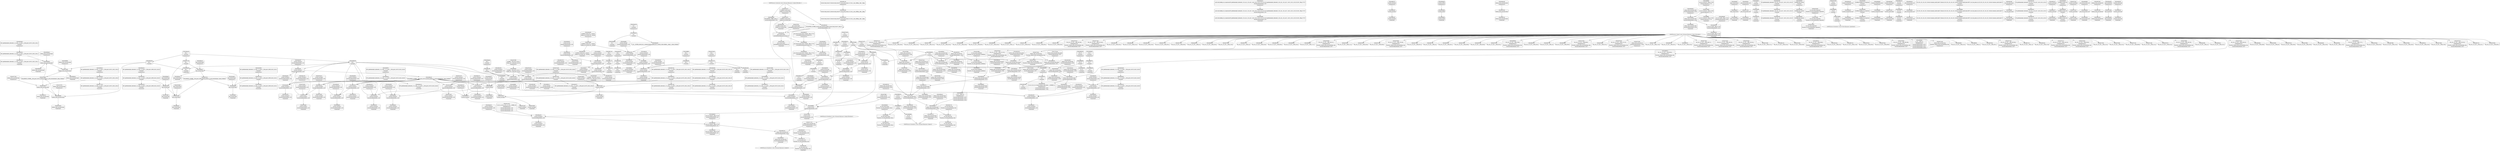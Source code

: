 digraph {
	CE0x5683a90 [shape=record,shape=Mrecord,label="{CE0x5683a90|i64*_getelementptr_inbounds_(_2_x_i64_,_2_x_i64_*___llvm_gcov_ctr312,_i64_0,_i64_1)|*Constant*|*SummSource*}"]
	CE0x569afa0 [shape=record,shape=Mrecord,label="{CE0x569afa0|GLOBAL:__llvm_gcov_ctr125|Global_var:__llvm_gcov_ctr125}"]
	CE0x5678360 [shape=record,shape=Mrecord,label="{CE0x5678360|80:_i32,_112:_i8*,_:_CRE_176,184_|*MultipleSource*|Function::selinux_shm_associate&Arg::shp::|security/selinux/hooks.c,5327}"]
	CE0x569e930 [shape=record,shape=Mrecord,label="{CE0x569e930|current_sid:call|security/selinux/hooks.c,218|*SummSource*}"]
	CE0x5681d10 [shape=record,shape=Mrecord,label="{CE0x5681d10|%struct.task_struct*_(%struct.task_struct**)*_asm_movq_%gs:$_1:P_,$0_,_r,im,_dirflag_,_fpsr_,_flags_|*SummSink*}"]
	CE0x5679fe0 [shape=record,shape=Mrecord,label="{CE0x5679fe0|current_sid:sid|security/selinux/hooks.c,220|*SummSource*}"]
	CE0x5673d60 [shape=record,shape=Mrecord,label="{CE0x5673d60|80:_i32,_112:_i8*,_:_CRE_69,70_}"]
	CE0x56ade10 [shape=record,shape=Mrecord,label="{CE0x56ade10|_call_void_lockdep_rcu_suspicious(i8*_getelementptr_inbounds_(_25_x_i8_,_25_x_i8_*_.str3,_i32_0,_i32_0),_i32_218,_i8*_getelementptr_inbounds_(_45_x_i8_,_45_x_i8_*_.str12,_i32_0,_i32_0))_#10,_!dbg_!27727|security/selinux/hooks.c,218|*SummSource*}"]
	CE0x5685b70 [shape=record,shape=Mrecord,label="{CE0x5685b70|selinux_shm_associate:tmp2|*SummSink*}"]
	CE0x5678d40 [shape=record,shape=Mrecord,label="{CE0x5678d40|current_sid:tmp2|*SummSource*}"]
	CE0x5666d20 [shape=record,shape=Mrecord,label="{CE0x5666d20|selinux_shm_associate:call|security/selinux/hooks.c,5325|*SummSink*}"]
	CE0x56872a0 [shape=record,shape=Mrecord,label="{CE0x56872a0|80:_i32,_112:_i8*,_:_CRE_4,5_}"]
	CE0x568b300 [shape=record,shape=Mrecord,label="{CE0x568b300|current_sid:entry}"]
	CE0x566fcd0 [shape=record,shape=Mrecord,label="{CE0x566fcd0|i64_4|*Constant*}"]
	CE0x5683cd0 [shape=record,shape=Mrecord,label="{CE0x5683cd0|80:_i32,_112:_i8*,_:_CRE_56,57_}"]
	CE0x5683090 [shape=record,shape=Mrecord,label="{CE0x5683090|current_sid:bb}"]
	CE0x568e310 [shape=record,shape=Mrecord,label="{CE0x568e310|selinux_shm_associate:tmp|*SummSink*}"]
	CE0x567c690 [shape=record,shape=Mrecord,label="{CE0x567c690|80:_i32,_112:_i8*,_:_CRE_65,66_}"]
	CE0x56697a0 [shape=record,shape=Mrecord,label="{CE0x56697a0|selinux_shm_associate:entry|*SummSink*}"]
	CE0x5687ba0 [shape=record,shape=Mrecord,label="{CE0x5687ba0|80:_i32,_112:_i8*,_:_CRE_38,39_}"]
	CE0x63781e0 [shape=record,shape=Mrecord,label="{CE0x63781e0|80:_i32,_112:_i8*,_:_CRE_30,31_}"]
	CE0x56aea40 [shape=record,shape=Mrecord,label="{CE0x56aea40|current_sid:tmp14|security/selinux/hooks.c,218}"]
	CE0x56899d0 [shape=record,shape=Mrecord,label="{CE0x56899d0|80:_i32,_112:_i8*,_:_CRE_76,80_|*MultipleSource*|Function::selinux_shm_associate&Arg::shp::|security/selinux/hooks.c,5327}"]
	CE0x569ae80 [shape=record,shape=Mrecord,label="{CE0x569ae80|GLOBAL:__llvm_gcov_ctr125|Global_var:__llvm_gcov_ctr125|*SummSink*}"]
	CE0x568f5e0 [shape=record,shape=Mrecord,label="{CE0x568f5e0|selinux_shm_associate:type|security/selinux/hooks.c,5329|*SummSource*}"]
	CE0x56bd600 [shape=record,shape=Mrecord,label="{CE0x56bd600|current_sid:security|security/selinux/hooks.c,218|*SummSink*}"]
	CE0x5676db0 [shape=record,shape=Mrecord,label="{CE0x5676db0|COLLAPSED:_GCMRE___llvm_gcov_ctr312_internal_global_2_x_i64_zeroinitializer:_elem_0:default:}"]
	CE0x56814f0 [shape=record,shape=Mrecord,label="{CE0x56814f0|i64_2|*Constant*|*SummSource*}"]
	CE0x56885d0 [shape=record,shape=Mrecord,label="{CE0x56885d0|selinux_shm_associate:security|security/selinux/hooks.c,5327|*SummSink*}"]
	CE0x566a020 [shape=record,shape=Mrecord,label="{CE0x566a020|_ret_i32_%call3,_!dbg_!27729|security/selinux/hooks.c,5332|*SummSink*}"]
	CE0x5672bc0 [shape=record,shape=Mrecord,label="{CE0x5672bc0|selinux_shm_associate:shp|Function::selinux_shm_associate&Arg::shp::}"]
	CE0x568a350 [shape=record,shape=Mrecord,label="{CE0x568a350|80:_i32,_112:_i8*,_:_CRE_34,35_}"]
	CE0x5664b50 [shape=record,shape=Mrecord,label="{CE0x5664b50|selinux_shm_associate:call3|security/selinux/hooks.c,5332|*SummSource*}"]
	CE0x56ad4e0 [shape=record,shape=Mrecord,label="{CE0x56ad4e0|current_sid:tmp16|security/selinux/hooks.c,218|*SummSink*}"]
	CE0x56b4fd0 [shape=record,shape=Mrecord,label="{CE0x56b4fd0|i64*_getelementptr_inbounds_(_11_x_i64_,_11_x_i64_*___llvm_gcov_ctr125,_i64_0,_i64_10)|*Constant*|*SummSink*}"]
	CE0x56f2760 [shape=record,shape=Mrecord,label="{CE0x56f2760|get_current:tmp}"]
	CE0x566d4c0 [shape=record,shape=Mrecord,label="{CE0x566d4c0|i8_4|*Constant*}"]
	CE0x5680400 [shape=record,shape=Mrecord,label="{CE0x5680400|selinux_shm_associate:sid2|security/selinux/hooks.c,5332|*SummSink*}"]
	CE0x56640c0 [shape=record,shape=Mrecord,label="{CE0x56640c0|selinux_shm_associate:tmp6|security/selinux/hooks.c,5330|*SummSource*}"]
	CE0x56871d0 [shape=record,shape=Mrecord,label="{CE0x56871d0|80:_i32,_112:_i8*,_:_CRE_3,4_}"]
	CE0x5668cf0 [shape=record,shape=Mrecord,label="{CE0x5668cf0|get_current:entry|*SummSource*}"]
	CE0x566edc0 [shape=record,shape=Mrecord,label="{CE0x566edc0|i64_1|*Constant*|*SummSink*}"]
	CE0x5682600 [shape=record,shape=Mrecord,label="{CE0x5682600|current_sid:tmp11|security/selinux/hooks.c,218}"]
	CE0x569cfc0 [shape=record,shape=Mrecord,label="{CE0x569cfc0|_call_void_mcount()_#3|*SummSource*}"]
	CE0x5663680 [shape=record,shape=Mrecord,label="{CE0x5663680|selinux_shm_associate:ipc_id|security/selinux/hooks.c,5330}"]
	CE0x5670970 [shape=record,shape=Mrecord,label="{CE0x5670970|GLOBAL:current_task|Global_var:current_task}"]
	CE0x5683f80 [shape=record,shape=Mrecord,label="{CE0x5683f80|80:_i32,_112:_i8*,_:_CRE_58,59_}"]
	CE0x568c520 [shape=record,shape=Mrecord,label="{CE0x568c520|avc_has_perm:tsid|Function::avc_has_perm&Arg::tsid::}"]
	CE0x56ad610 [shape=record,shape=Mrecord,label="{CE0x56ad610|i8_1|*Constant*}"]
	CE0x56af0c0 [shape=record,shape=Mrecord,label="{CE0x56af0c0|i1_true|*Constant*|*SummSource*}"]
	CE0x567ff50 [shape=record,shape=Mrecord,label="{CE0x567ff50|selinux_shm_associate:sid2|security/selinux/hooks.c,5332}"]
	CE0x5679ef0 [shape=record,shape=Mrecord,label="{CE0x5679ef0|current_sid:sid|security/selinux/hooks.c,220|*SummSink*}"]
	CE0x567a940 [shape=record,shape=Mrecord,label="{CE0x567a940|80:_i32,_112:_i8*,_:_CRE_88,92_|*MultipleSource*|Function::selinux_shm_associate&Arg::shp::|security/selinux/hooks.c,5327}"]
	CE0x56ae1f0 [shape=record,shape=Mrecord,label="{CE0x56ae1f0|get_current:tmp4|./arch/x86/include/asm/current.h,14}"]
	CE0x5671010 [shape=record,shape=Mrecord,label="{CE0x5671010|_call_void_mcount()_#3}"]
	CE0x568b370 [shape=record,shape=Mrecord,label="{CE0x568b370|current_sid:entry|*SummSource*}"]
	CE0x5685f60 [shape=record,shape=Mrecord,label="{CE0x5685f60|selinux_shm_associate:tmp3|*SummSource*}"]
	CE0x5674c00 [shape=record,shape=Mrecord,label="{CE0x5674c00|i32_1|*Constant*|*SummSource*}"]
	CE0x56b3580 [shape=record,shape=Mrecord,label="{CE0x56b3580|i8*_getelementptr_inbounds_(_45_x_i8_,_45_x_i8_*_.str12,_i32_0,_i32_0)|*Constant*|*SummSource*}"]
	CE0x56b53d0 [shape=record,shape=Mrecord,label="{CE0x56b53d0|current_sid:tmp20|security/selinux/hooks.c,218|*SummSink*}"]
	CE0x5664050 [shape=record,shape=Mrecord,label="{CE0x5664050|selinux_shm_associate:key|security/selinux/hooks.c,5330|*SummSink*}"]
	CE0x56be0e0 [shape=record,shape=Mrecord,label="{CE0x56be0e0|current_sid:tmp23|security/selinux/hooks.c,218|*SummSink*}"]
	CE0x5676ba0 [shape=record,shape=Mrecord,label="{CE0x5676ba0|80:_i32,_112:_i8*,_:_CRE_10,11_}"]
	CE0x5678180 [shape=record,shape=Mrecord,label="{CE0x5678180|80:_i32,_112:_i8*,_:_CRE_172,176_|*MultipleSource*|Function::selinux_shm_associate&Arg::shp::|security/selinux/hooks.c,5327}"]
	CE0x56fec40 [shape=record,shape=Mrecord,label="{CE0x56fec40|get_current:tmp3|*SummSource*}"]
	CE0x56ba520 [shape=record,shape=Mrecord,label="{CE0x56ba520|current_sid:tmp24|security/selinux/hooks.c,220}"]
	CE0x6377f60 [shape=record,shape=Mrecord,label="{CE0x6377f60|80:_i32,_112:_i8*,_:_CRE_27,28_}"]
	CE0x5668ab0 [shape=record,shape=Mrecord,label="{CE0x5668ab0|GLOBAL:get_current|*Constant*|*SummSink*}"]
	CE0x566ba90 [shape=record,shape=Mrecord,label="{CE0x566ba90|current_sid:bb|*SummSource*}"]
	CE0x569be60 [shape=record,shape=Mrecord,label="{CE0x569be60|get_current:tmp|*SummSource*}"]
	CE0x569e220 [shape=record,shape=Mrecord,label="{CE0x569e220|i64*_getelementptr_inbounds_(_11_x_i64_,_11_x_i64_*___llvm_gcov_ctr125,_i64_0,_i64_6)|*Constant*|*SummSink*}"]
	CE0x56b5040 [shape=record,shape=Mrecord,label="{CE0x56b5040|current_sid:tmp19|security/selinux/hooks.c,218|*SummSink*}"]
	CE0x568dc30 [shape=record,shape=Mrecord,label="{CE0x568dc30|_ret_i32_%tmp24,_!dbg_!27742|security/selinux/hooks.c,220|*SummSink*}"]
	CE0x567bc20 [shape=record,shape=Mrecord,label="{CE0x567bc20|current_sid:tmp7|security/selinux/hooks.c,218}"]
	CE0x56ad960 [shape=record,shape=Mrecord,label="{CE0x56ad960|i8_1|*Constant*|*SummSink*}"]
	CE0x56bd3b0 [shape=record,shape=Mrecord,label="{CE0x56bd3b0|COLLAPSED:_CMRE:_elem_0::|security/selinux/hooks.c,218}"]
	CE0x567df20 [shape=record,shape=Mrecord,label="{CE0x567df20|avc_has_perm:auditdata|Function::avc_has_perm&Arg::auditdata::}"]
	CE0x56ba230 [shape=record,shape=Mrecord,label="{CE0x56ba230|i64*_getelementptr_inbounds_(_2_x_i64_,_2_x_i64_*___llvm_gcov_ctr98,_i64_0,_i64_0)|*Constant*|*SummSink*}"]
	CE0x5686030 [shape=record,shape=Mrecord,label="{CE0x5686030|selinux_shm_associate:tmp3|*SummSink*}"]
	CE0x56be270 [shape=record,shape=Mrecord,label="{CE0x56be270|i32_1|*Constant*}"]
	CE0x567da20 [shape=record,shape=Mrecord,label="{CE0x567da20|avc_has_perm:requested|Function::avc_has_perm&Arg::requested::|*SummSink*}"]
	CE0x56bd590 [shape=record,shape=Mrecord,label="{CE0x56bd590|current_sid:security|security/selinux/hooks.c,218|*SummSource*}"]
	CE0x566f240 [shape=record,shape=Mrecord,label="{CE0x566f240|80:_i32,_112:_i8*,_:_CRE_26,27_}"]
	CE0x568bc90 [shape=record,shape=Mrecord,label="{CE0x568bc90|selinux_shm_associate:tmp6|security/selinux/hooks.c,5330}"]
	CE0x5678db0 [shape=record,shape=Mrecord,label="{CE0x5678db0|current_sid:tmp2|*SummSink*}"]
	CE0x56bd950 [shape=record,shape=Mrecord,label="{CE0x56bd950|current_sid:tmp22|security/selinux/hooks.c,218}"]
	CE0x56702e0 [shape=record,shape=Mrecord,label="{CE0x56702e0|i64_5|*Constant*|*SummSource*}"]
	CE0x5665cf0 [shape=record,shape=Mrecord,label="{CE0x5665cf0|current_sid:land.lhs.true}"]
	CE0x56feae0 [shape=record,shape=Mrecord,label="{CE0x56feae0|get_current:tmp3}"]
	CE0x5665f00 [shape=record,shape=Mrecord,label="{CE0x5665f00|current_sid:land.lhs.true|*SummSink*}"]
	CE0x56b5eb0 [shape=record,shape=Mrecord,label="{CE0x56b5eb0|GLOBAL:lockdep_rcu_suspicious|*Constant*}"]
	CE0x566bbf0 [shape=record,shape=Mrecord,label="{CE0x566bbf0|current_sid:land.lhs.true2}"]
	CE0x5688ff0 [shape=record,shape=Mrecord,label="{CE0x5688ff0|avc_has_perm:tclass|Function::avc_has_perm&Arg::tclass::}"]
	CE0x568c170 [shape=record,shape=Mrecord,label="{CE0x568c170|avc_has_perm:ssid|Function::avc_has_perm&Arg::ssid::}"]
	CE0x567ee70 [shape=record,shape=Mrecord,label="{CE0x567ee70|current_sid:tmp15|security/selinux/hooks.c,218|*SummSource*}"]
	CE0x56ad0e0 [shape=record,shape=Mrecord,label="{CE0x56ad0e0|current_sid:tmp16|security/selinux/hooks.c,218}"]
	CE0x567d8b0 [shape=record,shape=Mrecord,label="{CE0x567d8b0|i32_64|*Constant*|*SummSink*}"]
	CE0x566ef70 [shape=record,shape=Mrecord,label="{CE0x566ef70|80:_i32,_112:_i8*,_:_CRE_23,24_}"]
	CE0x5663000 [shape=record,shape=Mrecord,label="{CE0x5663000|selinux_shm_associate:shm_perm1|security/selinux/hooks.c,5330}"]
	CE0x56bced0 [shape=record,shape=Mrecord,label="{CE0x56bced0|current_sid:tmp21|security/selinux/hooks.c,218|*SummSink*}"]
	CE0x5674b20 [shape=record,shape=Mrecord,label="{CE0x5674b20|selinux_shm_associate:tmp1|*SummSink*}"]
	CE0x56bd040 [shape=record,shape=Mrecord,label="{CE0x56bd040|i32_22|*Constant*|*SummSource*}"]
	CE0x5682f80 [shape=record,shape=Mrecord,label="{CE0x5682f80|current_sid:do.body|*SummSink*}"]
	CE0x56b3a90 [shape=record,shape=Mrecord,label="{CE0x56b3a90|i64*_getelementptr_inbounds_(_11_x_i64_,_11_x_i64_*___llvm_gcov_ctr125,_i64_0,_i64_9)|*Constant*|*SummSource*}"]
	CE0x56963c0 [shape=record,shape=Mrecord,label="{CE0x56963c0|current_sid:cred|security/selinux/hooks.c,218}"]
	CE0x5689100 [shape=record,shape=Mrecord,label="{CE0x5689100|avc_has_perm:tclass|Function::avc_has_perm&Arg::tclass::|*SummSink*}"]
	CE0x56887e0 [shape=record,shape=Mrecord,label="{CE0x56887e0|selinux_shm_associate:tmp4|security/selinux/hooks.c,5327|*SummSource*}"]
	CE0x5677fa0 [shape=record,shape=Mrecord,label="{CE0x5677fa0|80:_i32,_112:_i8*,_:_CRE_168,172_|*MultipleSource*|Function::selinux_shm_associate&Arg::shp::|security/selinux/hooks.c,5327}"]
	CE0x56b72a0 [shape=record,shape=Mrecord,label="{CE0x56b72a0|i64*_getelementptr_inbounds_(_11_x_i64_,_11_x_i64_*___llvm_gcov_ctr125,_i64_0,_i64_0)|*Constant*|*SummSink*}"]
	CE0x56b8a80 [shape=record,shape=Mrecord,label="{CE0x56b8a80|current_sid:tmp21|security/selinux/hooks.c,218}"]
	CE0x567f1f0 [shape=record,shape=Mrecord,label="{CE0x567f1f0|get_current:tmp4|./arch/x86/include/asm/current.h,14|*SummSource*}"]
	CE0x567aec0 [shape=record,shape=Mrecord,label="{CE0x567aec0|80:_i32,_112:_i8*,_:_CRE_100,102_|*MultipleSource*|Function::selinux_shm_associate&Arg::shp::|security/selinux/hooks.c,5327}"]
	CE0x5679ad0 [shape=record,shape=Mrecord,label="{CE0x5679ad0|80:_i32,_112:_i8*,_:_CRE_136,144_|*MultipleSource*|Function::selinux_shm_associate&Arg::shp::|security/selinux/hooks.c,5327}"]
	CE0x5668950 [shape=record,shape=Mrecord,label="{CE0x5668950|GLOBAL:get_current|*Constant*|*SummSource*}"]
	CE0x568b4b0 [shape=record,shape=Mrecord,label="{CE0x568b4b0|_ret_i32_%tmp24,_!dbg_!27742|security/selinux/hooks.c,220}"]
	CE0x5673e90 [shape=record,shape=Mrecord,label="{CE0x5673e90|80:_i32,_112:_i8*,_:_CRE_70,71_}"]
	CE0x5672e70 [shape=record,shape=Mrecord,label="{CE0x5672e70|i32_0|*Constant*|*SummSource*}"]
	CE0x56b6830 [shape=record,shape=Mrecord,label="{CE0x56b6830|i32_218|*Constant*}"]
	CE0x56afd90 [shape=record,shape=Mrecord,label="{CE0x56afd90|current_sid:tmp8|security/selinux/hooks.c,218|*SummSource*}"]
	CE0x568c460 [shape=record,shape=Mrecord,label="{CE0x568c460|avc_has_perm:ssid|Function::avc_has_perm&Arg::ssid::|*SummSink*}"]
	CE0x569da30 [shape=record,shape=Mrecord,label="{CE0x569da30|current_sid:tmp12|security/selinux/hooks.c,218|*SummSource*}"]
	CE0x56b4540 [shape=record,shape=Mrecord,label="{CE0x56b4540|current_sid:tmp18|security/selinux/hooks.c,218|*SummSource*}"]
	CE0x568a130 [shape=record,shape=Mrecord,label="{CE0x568a130|80:_i32,_112:_i8*,_:_CRE_32,33_}"]
	CE0x5690e80 [shape=record,shape=Mrecord,label="{CE0x5690e80|i32_0|*Constant*}"]
	CE0x569a650 [shape=record,shape=Mrecord,label="{CE0x569a650|0:_i8,_:_GCMR_current_sid.__warned_internal_global_i8_0,_section_.data.unlikely_,_align_1:_elem_0:default:}"]
	CE0x5681c30 [shape=record,shape=Mrecord,label="{CE0x5681c30|%struct.task_struct*_(%struct.task_struct**)*_asm_movq_%gs:$_1:P_,$0_,_r,im,_dirflag_,_fpsr_,_flags_|*SummSource*}"]
	CE0x567d2d0 [shape=record,shape=Mrecord,label="{CE0x567d2d0|80:_i32,_112:_i8*,_:_CRE_45,46_}"]
	CE0x5662e90 [shape=record,shape=Mrecord,label="{CE0x5662e90|i8_4|*Constant*|*SummSink*}"]
	CE0x56b0910 [shape=record,shape=Mrecord,label="{CE0x56b0910|_call_void_mcount()_#3|*SummSource*}"]
	CE0x567f6d0 [shape=record,shape=Mrecord,label="{CE0x567f6d0|selinux_shm_associate:u|security/selinux/hooks.c,5330|*SummSource*}"]
	CE0x5689cc0 [shape=record,shape=Mrecord,label="{CE0x5689cc0|80:_i32,_112:_i8*,_:_CRE_84,88_|*MultipleSource*|Function::selinux_shm_associate&Arg::shp::|security/selinux/hooks.c,5327}"]
	CE0x56b4b40 [shape=record,shape=Mrecord,label="{CE0x56b4b40|i64*_getelementptr_inbounds_(_11_x_i64_,_11_x_i64_*___llvm_gcov_ctr125,_i64_0,_i64_10)|*Constant*}"]
	CE0x568f9a0 [shape=record,shape=Mrecord,label="{CE0x568f9a0|i32_(i32,_i32,_i16,_i32,_%struct.common_audit_data*)*_bitcast_(i32_(i32,_i32,_i16,_i32,_%struct.common_audit_data.495*)*_avc_has_perm_to_i32_(i32,_i32,_i16,_i32,_%struct.common_audit_data*)*)|*Constant*|*SummSink*}"]
	CE0x5669900 [shape=record,shape=Mrecord,label="{CE0x5669900|selinux_shm_associate:tmp1}"]
	CE0x5696430 [shape=record,shape=Mrecord,label="{CE0x5696430|COLLAPSED:_GCMRE_current_task_external_global_%struct.task_struct*:_elem_0::|security/selinux/hooks.c,218}"]
	CE0x568faf0 [shape=record,shape=Mrecord,label="{CE0x568faf0|avc_has_perm:entry}"]
	CE0x56ae010 [shape=record,shape=Mrecord,label="{CE0x56ae010|i8*_getelementptr_inbounds_(_25_x_i8_,_25_x_i8_*_.str3,_i32_0,_i32_0)|*Constant*}"]
	CE0x56aff00 [shape=record,shape=Mrecord,label="{CE0x56aff00|current_sid:tobool1|security/selinux/hooks.c,218}"]
	CE0x566bd40 [shape=record,shape=Mrecord,label="{CE0x566bd40|current_sid:land.lhs.true2|*SummSource*}"]
	CE0x568b8e0 [shape=record,shape=Mrecord,label="{CE0x568b8e0|i32_3|*Constant*|*SummSource*}"]
	CE0x5668c40 [shape=record,shape=Mrecord,label="{CE0x5668c40|get_current:entry}"]
	CE0x56c8e20 [shape=record,shape=Mrecord,label="{CE0x56c8e20|get_current:tmp2}"]
	CE0x56aedc0 [shape=record,shape=Mrecord,label="{CE0x56aedc0|current_sid:tmp14|security/selinux/hooks.c,218|*SummSink*}"]
	CE0x56636f0 [shape=record,shape=Mrecord,label="{CE0x56636f0|selinux_shm_associate:u|security/selinux/hooks.c,5330}"]
	CE0x56aeef0 [shape=record,shape=Mrecord,label="{CE0x56aeef0|i1_true|*Constant*}"]
	CE0x5681da0 [shape=record,shape=Mrecord,label="{CE0x5681da0|i64_5|*Constant*|*SummSink*}"]
	CE0x56b5fe0 [shape=record,shape=Mrecord,label="{CE0x56b5fe0|GLOBAL:lockdep_rcu_suspicious|*Constant*|*SummSource*}"]
	CE0x5675520 [shape=record,shape=Mrecord,label="{CE0x5675520|current_sid:do.body}"]
	CE0x56773c0 [shape=record,shape=Mrecord,label="{CE0x56773c0|i64_1|*Constant*}"]
	CE0x56b40c0 [shape=record,shape=Mrecord,label="{CE0x56b40c0|current_sid:tmp17|security/selinux/hooks.c,218|*SummSink*}"]
	CE0x567eee0 [shape=record,shape=Mrecord,label="{CE0x567eee0|current_sid:tmp15|security/selinux/hooks.c,218|*SummSink*}"]
	CE0x5686a20 [shape=record,shape=Mrecord,label="{CE0x5686a20|COLLAPSED:_GCMRE___llvm_gcov_ctr125_internal_global_11_x_i64_zeroinitializer:_elem_0:default:}"]
	CE0x569a2b0 [shape=record,shape=Mrecord,label="{CE0x569a2b0|current_sid:tmp8|security/selinux/hooks.c,218}"]
	CE0x56ae7b0 [shape=record,shape=Mrecord,label="{CE0x56ae7b0|current_sid:tmp13|security/selinux/hooks.c,218|*SummSink*}"]
	CE0x56f27d0 [shape=record,shape=Mrecord,label="{CE0x56f27d0|COLLAPSED:_GCMRE___llvm_gcov_ctr98_internal_global_2_x_i64_zeroinitializer:_elem_0:default:}"]
	CE0x567ba40 [shape=record,shape=Mrecord,label="{CE0x567ba40|80:_i32,_112:_i8*,_:_CRE_9,10_}"]
	CE0x5687a70 [shape=record,shape=Mrecord,label="{CE0x5687a70|80:_i32,_112:_i8*,_:_CRE_37,38_}"]
	CE0x56884a0 [shape=record,shape=Mrecord,label="{CE0x56884a0|selinux_shm_associate:security|security/selinux/hooks.c,5327}"]
	CE0x5670610 [shape=record,shape=Mrecord,label="{CE0x5670610|80:_i32,_112:_i8*,_:_CRE_49,50_}"]
	CE0x566bb00 [shape=record,shape=Mrecord,label="{CE0x566bb00|current_sid:bb|*SummSink*}"]
	CE0x56ae6d0 [shape=record,shape=Mrecord,label="{CE0x56ae6d0|current_sid:tmp13|security/selinux/hooks.c,218}"]
	CE0x569a000 [shape=record,shape=Mrecord,label="{CE0x569a000|GLOBAL:current_sid.__warned|Global_var:current_sid.__warned|*SummSource*}"]
	CE0x5663480 [shape=record,shape=Mrecord,label="{CE0x5663480|selinux_shm_associate:key|security/selinux/hooks.c,5330|*SummSource*}"]
	CE0x56b5c60 [shape=record,shape=Mrecord,label="{CE0x56b5c60|i8*_getelementptr_inbounds_(_25_x_i8_,_25_x_i8_*_.str3,_i32_0,_i32_0)|*Constant*|*SummSource*}"]
	CE0x56642b0 [shape=record,shape=Mrecord,label="{CE0x56642b0|i32_(i32,_i32,_i16,_i32,_%struct.common_audit_data*)*_bitcast_(i32_(i32,_i32,_i16,_i32,_%struct.common_audit_data.495*)*_avc_has_perm_to_i32_(i32,_i32,_i16,_i32,_%struct.common_audit_data*)*)|*Constant*|*SummSource*}"]
	CE0x5696230 [shape=record,shape=Mrecord,label="{CE0x5696230|i32_78|*Constant*|*SummSink*}"]
	CE0x56704e0 [shape=record,shape=Mrecord,label="{CE0x56704e0|80:_i32,_112:_i8*,_:_CRE_48,49_}"]
	CE0x567ea50 [shape=record,shape=Mrecord,label="{CE0x567ea50|i64*_getelementptr_inbounds_(_11_x_i64_,_11_x_i64_*___llvm_gcov_ctr125,_i64_0,_i64_8)|*Constant*|*SummSource*}"]
	CE0x568c3c0 [shape=record,shape=Mrecord,label="{CE0x568c3c0|avc_has_perm:ssid|Function::avc_has_perm&Arg::ssid::|*SummSource*}"]
	CE0x569aba0 [shape=record,shape=Mrecord,label="{CE0x569aba0|i64_0|*Constant*|*SummSource*}"]
	CE0x566a570 [shape=record,shape=Mrecord,label="{CE0x566a570|current_sid:if.end}"]
	CE0x56965d0 [shape=record,shape=Mrecord,label="{CE0x56965d0|current_sid:cred|security/selinux/hooks.c,218|*SummSink*}"]
	CE0x5665e30 [shape=record,shape=Mrecord,label="{CE0x5665e30|current_sid:land.lhs.true|*SummSource*}"]
	CE0x569d8c0 [shape=record,shape=Mrecord,label="{CE0x569d8c0|current_sid:tmp12|security/selinux/hooks.c,218}"]
	CE0x5666e80 [shape=record,shape=Mrecord,label="{CE0x5666e80|GLOBAL:current_sid|*Constant*|*SummSource*}"]
	CE0x566f790 [shape=record,shape=Mrecord,label="{CE0x566f790|selinux_shm_associate:ad|security/selinux/hooks.c, 5324}"]
	CE0x5681f40 [shape=record,shape=Mrecord,label="{CE0x5681f40|current_sid:tmp9|security/selinux/hooks.c,218|*SummSource*}"]
	CE0x567dbf0 [shape=record,shape=Mrecord,label="{CE0x567dbf0|avc_has_perm:requested|Function::avc_has_perm&Arg::requested::}"]
	CE0x5678900 [shape=record,shape=Mrecord,label="{CE0x5678900|80:_i32,_112:_i8*,_:_CRE_200,208_|*MultipleSource*|Function::selinux_shm_associate&Arg::shp::|security/selinux/hooks.c,5327}"]
	CE0x5688d80 [shape=record,shape=Mrecord,label="{CE0x5688d80|i16_28|*Constant*|*SummSink*}"]
	CE0x568dd20 [shape=record,shape=Mrecord,label="{CE0x568dd20|i32_0|*Constant*}"]
	CE0x5681600 [shape=record,shape=Mrecord,label="{CE0x5681600|current_sid:tmp4|security/selinux/hooks.c,218}"]
	CE0x56b8d30 [shape=record,shape=Mrecord,label="{CE0x56b8d30|i32_22|*Constant*}"]
	CE0x56b64d0 [shape=record,shape=Mrecord,label="{CE0x56b64d0|i32_218|*Constant*|*SummSink*}"]
	CE0x569b010 [shape=record,shape=Mrecord,label="{CE0x569b010|current_sid:tmp5|security/selinux/hooks.c,218|*SummSink*}"]
	CE0x5685550 [shape=record,shape=Mrecord,label="{CE0x5685550|i64*_getelementptr_inbounds_(_2_x_i64_,_2_x_i64_*___llvm_gcov_ctr312,_i64_0,_i64_1)|*Constant*}"]
	CE0x5690120 [shape=record,shape=Mrecord,label="{CE0x5690120|current_sid:if.end|*SummSource*}"]
	CE0x56808e0 [shape=record,shape=Mrecord,label="{CE0x56808e0|4:_i32,_:_CRE_0,2_|*MultipleSource*|security/selinux/hooks.c,5327|security/selinux/hooks.c,5327|security/selinux/hooks.c,5332}"]
	CE0x5670200 [shape=record,shape=Mrecord,label="{CE0x5670200|current_sid:tmp10|security/selinux/hooks.c,218}"]
	CE0x568a6f0 [shape=record,shape=Mrecord,label="{CE0x568a6f0|80:_i32,_112:_i8*,_:_CRE_52,53_}"]
	CE0x5685730 [shape=record,shape=Mrecord,label="{CE0x5685730|i64*_getelementptr_inbounds_(_2_x_i64_,_2_x_i64_*___llvm_gcov_ctr312,_i64_0,_i64_1)|*Constant*|*SummSink*}"]
	CE0x4f66fe0 [shape=record,shape=Mrecord,label="{CE0x4f66fe0|80:_i32,_112:_i8*,_:_CRE_6,7_}"]
	CE0x56902d0 [shape=record,shape=Mrecord,label="{CE0x56902d0|_ret_i32_%call3,_!dbg_!27729|security/selinux/hooks.c,5332}"]
	CE0x5687940 [shape=record,shape=Mrecord,label="{CE0x5687940|80:_i32,_112:_i8*,_:_CRE_36,37_}"]
	CE0x5677dc0 [shape=record,shape=Mrecord,label="{CE0x5677dc0|80:_i32,_112:_i8*,_:_CRE_160,168_|*MultipleSource*|Function::selinux_shm_associate&Arg::shp::|security/selinux/hooks.c,5327}"]
	CE0x5686780 [shape=record,shape=Mrecord,label="{CE0x5686780|selinux_shm_associate:shm_perm|security/selinux/hooks.c,5327}"]
	CE0x5688300 [shape=record,shape=Mrecord,label="{CE0x5688300|selinux_shm_associate:tmp4|security/selinux/hooks.c,5327}"]
	CE0x4f67120 [shape=record,shape=Mrecord,label="{CE0x4f67120|80:_i32,_112:_i8*,_:_CRE_7,8_}"]
	CE0x56753c0 [shape=record,shape=Mrecord,label="{CE0x56753c0|current_sid:if.then|*SummSource*}"]
	CE0x56795a0 [shape=record,shape=Mrecord,label="{CE0x56795a0|80:_i32,_112:_i8*,_:_CRE_112,120_|*MultipleSource*|Function::selinux_shm_associate&Arg::shp::|security/selinux/hooks.c,5327}"]
	CE0x7323aa0 [shape=record,shape=Mrecord,label="{CE0x7323aa0|selinux_shm_associate:shm_perm|security/selinux/hooks.c,5327|*SummSource*}"]
	CE0x5669080 [shape=record,shape=Mrecord,label="{CE0x5669080|_ret_%struct.task_struct*_%tmp4,_!dbg_!27714|./arch/x86/include/asm/current.h,14}"]
	CE0x567beb0 [shape=record,shape=Mrecord,label="{CE0x567beb0|current_sid:tmp7|security/selinux/hooks.c,218|*SummSink*}"]
	CE0x56bdd40 [shape=record,shape=Mrecord,label="{CE0x56bdd40|current_sid:tmp22|security/selinux/hooks.c,218|*SummSink*}"]
	CE0x568bb30 [shape=record,shape=Mrecord,label="{CE0x568bb30|i32_3|*Constant*|*SummSink*}"]
	CE0x56695c0 [shape=record,shape=Mrecord,label="{CE0x56695c0|i64*_getelementptr_inbounds_(_2_x_i64_,_2_x_i64_*___llvm_gcov_ctr312,_i64_0,_i64_0)|*Constant*|*SummSource*}"]
	CE0x5683e50 [shape=record,shape=Mrecord,label="{CE0x5683e50|80:_i32,_112:_i8*,_:_CRE_57,58_}"]
	CE0x569d1d0 [shape=record,shape=Mrecord,label="{CE0x569d1d0|current_sid:call|security/selinux/hooks.c,218}"]
	CE0x5682010 [shape=record,shape=Mrecord,label="{CE0x5682010|current_sid:tmp9|security/selinux/hooks.c,218|*SummSink*}"]
	CE0x56b46c0 [shape=record,shape=Mrecord,label="{CE0x56b46c0|current_sid:tmp18|security/selinux/hooks.c,218|*SummSink*}"]
	CE0x5685b00 [shape=record,shape=Mrecord,label="{CE0x5685b00|selinux_shm_associate:tmp2}"]
	CE0x5682800 [shape=record,shape=Mrecord,label="{CE0x5682800|current_sid:tmp11|security/selinux/hooks.c,218|*SummSource*}"]
	CE0x56b06f0 [shape=record,shape=Mrecord,label="{CE0x56b06f0|_call_void_mcount()_#3}"]
	CE0x569c810 [shape=record,shape=Mrecord,label="{CE0x569c810|current_sid:call4|security/selinux/hooks.c,218|*SummSink*}"]
	CE0x56761c0 [shape=record,shape=Mrecord,label="{CE0x56761c0|i64*_getelementptr_inbounds_(_2_x_i64_,_2_x_i64_*___llvm_gcov_ctr98,_i64_0,_i64_1)|*Constant*}"]
	CE0x5679c70 [shape=record,shape=Mrecord,label="{CE0x5679c70|80:_i32,_112:_i8*,_:_CRE_144,152_|*MultipleSource*|Function::selinux_shm_associate&Arg::shp::|security/selinux/hooks.c,5327}"]
	CE0x5689220 [shape=record,shape=Mrecord,label="{CE0x5689220|selinux_shm_associate:tmp5|security/selinux/hooks.c,5327}"]
	CE0x56854b0 [shape=record,shape=Mrecord,label="{CE0x56854b0|i32_1|*Constant*|*SummSink*}"]
	CE0x567fc40 [shape=record,shape=Mrecord,label="{CE0x567fc40|selinux_shm_associate:ipc_id|security/selinux/hooks.c,5330|*SummSource*}"]
	CE0x567ab40 [shape=record,shape=Mrecord,label="{CE0x567ab40|80:_i32,_112:_i8*,_:_CRE_92,96_|*MultipleSource*|Function::selinux_shm_associate&Arg::shp::|security/selinux/hooks.c,5327}"]
	CE0x569dce0 [shape=record,shape=Mrecord,label="{CE0x569dce0|i64*_getelementptr_inbounds_(_11_x_i64_,_11_x_i64_*___llvm_gcov_ctr125,_i64_0,_i64_6)|*Constant*}"]
	CE0x56f5ca0 [shape=record,shape=Mrecord,label="{CE0x56f5ca0|get_current:tmp1|*SummSink*}"]
	CE0x5671f40 [shape=record,shape=Mrecord,label="{CE0x5671f40|80:_i32,_112:_i8*,_:_CRE_13,14_}"]
	CE0x5680950 [shape=record,shape=Mrecord,label="{CE0x5680950|4:_i32,_:_CRE_4,8_|*MultipleSource*|security/selinux/hooks.c,5327|security/selinux/hooks.c,5327|security/selinux/hooks.c,5332}"]
	CE0x566f8c0 [shape=record,shape=Mrecord,label="{CE0x566f8c0|selinux_shm_associate:ad|security/selinux/hooks.c, 5324|*SummSink*}"]
	CE0x567b0f0 [shape=record,shape=Mrecord,label="{CE0x567b0f0|GLOBAL:__llvm_gcov_ctr125|Global_var:__llvm_gcov_ctr125|*SummSource*}"]
	CE0x63782d0 [shape=record,shape=Mrecord,label="{CE0x63782d0|80:_i32,_112:_i8*,_:_CRE_31,32_}"]
	CE0x56b4c70 [shape=record,shape=Mrecord,label="{CE0x56b4c70|current_sid:tmp19|security/selinux/hooks.c,218|*SummSource*}"]
	CE0x5673c30 [shape=record,shape=Mrecord,label="{CE0x5673c30|80:_i32,_112:_i8*,_:_CRE_68,69_}"]
	CE0x5671e80 [shape=record,shape=Mrecord,label="{CE0x5671e80|80:_i32,_112:_i8*,_:_CRE_12,13_}"]
	CE0x56752c0 [shape=record,shape=Mrecord,label="{CE0x56752c0|current_sid:if.then}"]
	CE0x5676570 [shape=record,shape=Mrecord,label="{CE0x5676570|80:_i32,_112:_i8*,_:_CRE_41,42_}"]
	CE0x568f780 [shape=record,shape=Mrecord,label="{CE0x568f780|selinux_shm_associate:type|security/selinux/hooks.c,5329|*SummSink*}"]
	CE0x5691090 [shape=record,shape=Mrecord,label="{CE0x5691090|current_sid:tobool|security/selinux/hooks.c,218}"]
	CE0x56798f0 [shape=record,shape=Mrecord,label="{CE0x56798f0|80:_i32,_112:_i8*,_:_CRE_128,136_|*MultipleSource*|Function::selinux_shm_associate&Arg::shp::|security/selinux/hooks.c,5327}"]
	CE0x6d246f0 [shape=record,shape=Mrecord,label="{CE0x6d246f0|80:_i32,_112:_i8*,_:_CRE_2,3_}"]
	CE0x56bac00 [shape=record,shape=Mrecord,label="{CE0x56bac00|i64*_getelementptr_inbounds_(_2_x_i64_,_2_x_i64_*___llvm_gcov_ctr98,_i64_0,_i64_0)|*Constant*}"]
	CE0x5680240 [shape=record,shape=Mrecord,label="{CE0x5680240|selinux_shm_associate:sid2|security/selinux/hooks.c,5332|*SummSource*}"]
	CE0x5696f10 [shape=record,shape=Mrecord,label="{CE0x5696f10|current_sid:tobool|security/selinux/hooks.c,218|*SummSink*}"]
	CE0x5672b50 [shape=record,shape=Mrecord,label="{CE0x5672b50|selinux_shm_associate:shp|Function::selinux_shm_associate&Arg::shp::|*SummSink*}"]
	CE0x569a180 [shape=record,shape=Mrecord,label="{CE0x569a180|GLOBAL:current_sid.__warned|Global_var:current_sid.__warned|*SummSink*}"]
	CE0x5662d00 [shape=record,shape=Mrecord,label="{CE0x5662d00|i8_4|*Constant*|*SummSource*}"]
	CE0x56ad7e0 [shape=record,shape=Mrecord,label="{CE0x56ad7e0|i8_1|*Constant*|*SummSource*}"]
	CE0x569b7d0 [shape=record,shape=Mrecord,label="{CE0x569b7d0|current_sid:tmp1|*SummSource*}"]
	CE0x5666cb0 [shape=record,shape=Mrecord,label="{CE0x5666cb0|GLOBAL:current_sid|*Constant*}"]
	CE0x569ad50 [shape=record,shape=Mrecord,label="{CE0x569ad50|i64_0|*Constant*|*SummSink*}"]
	CE0x5670a70 [shape=record,shape=Mrecord,label="{CE0x5670a70|GLOBAL:current_task|Global_var:current_task|*SummSource*}"]
	CE0x568cba0 [shape=record,shape=Mrecord,label="{CE0x568cba0|80:_i32,_112:_i8*,_:_CRE_22,23_}"]
	CE0x568f4d0 [shape=record,shape=Mrecord,label="{CE0x568f4d0|selinux_shm_associate:type|security/selinux/hooks.c,5329}"]
	CE0x567e1d0 [shape=record,shape=Mrecord,label="{CE0x567e1d0|i64*_getelementptr_inbounds_(_11_x_i64_,_11_x_i64_*___llvm_gcov_ctr125,_i64_0,_i64_8)|*Constant*}"]
	CE0x5686a90 [shape=record,shape=Mrecord,label="{CE0x5686a90|current_sid:tmp|*SummSource*}"]
	CE0x5688c50 [shape=record,shape=Mrecord,label="{CE0x5688c50|i16_28|*Constant*|*SummSource*}"]
	CE0x5663d80 [shape=record,shape=Mrecord,label="{CE0x5663d80|avc_has_perm:entry|*SummSink*}"]
	CE0x56bd520 [shape=record,shape=Mrecord,label="{CE0x56bd520|current_sid:security|security/selinux/hooks.c,218}"]
	CE0x56b5cf0 [shape=record,shape=Mrecord,label="{CE0x56b5cf0|i8*_getelementptr_inbounds_(_25_x_i8_,_25_x_i8_*_.str3,_i32_0,_i32_0)|*Constant*|*SummSink*}"]
	CE0x56858b0 [shape=record,shape=Mrecord,label="{CE0x56858b0|_call_void_mcount()_#3|*SummSource*}"]
	CE0x56bdc40 [shape=record,shape=Mrecord,label="{CE0x56bdc40|current_sid:tmp23|security/selinux/hooks.c,218}"]
	CE0x5678540 [shape=record,shape=Mrecord,label="{CE0x5678540|80:_i32,_112:_i8*,_:_CRE_184,192_|*MultipleSource*|Function::selinux_shm_associate&Arg::shp::|security/selinux/hooks.c,5327}"]
	CE0x56ba010 [shape=record,shape=Mrecord,label="{CE0x56ba010|i64*_getelementptr_inbounds_(_2_x_i64_,_2_x_i64_*___llvm_gcov_ctr98,_i64_0,_i64_0)|*Constant*|*SummSource*}"]
	CE0x56b70c0 [shape=record,shape=Mrecord,label="{CE0x56b70c0|i64*_getelementptr_inbounds_(_11_x_i64_,_11_x_i64_*___llvm_gcov_ctr125,_i64_0,_i64_0)|*Constant*|*SummSource*}"]
	CE0x567f840 [shape=record,shape=Mrecord,label="{CE0x567f840|selinux_shm_associate:u|security/selinux/hooks.c,5330|*SummSink*}"]
	CE0x5675590 [shape=record,shape=Mrecord,label="{CE0x5675590|selinux_shm_associate:ad|security/selinux/hooks.c, 5324|*SummSource*}"]
	CE0x5681990 [shape=record,shape=Mrecord,label="{CE0x5681990|GLOBAL:current_task|Global_var:current_task|*SummSink*}"]
	CE0x568ef90 [shape=record,shape=Mrecord,label="{CE0x568ef90|selinux_shm_associate:tmp5|security/selinux/hooks.c,5327|*SummSource*}"]
	CE0x568bde0 [shape=record,shape=Mrecord,label="{CE0x568bde0|selinux_shm_associate:call3|security/selinux/hooks.c,5332|*SummSink*}"]
	CE0x56c8f00 [shape=record,shape=Mrecord,label="{CE0x56c8f00|get_current:tmp2|*SummSink*}"]
	CE0x567bd30 [shape=record,shape=Mrecord,label="{CE0x567bd30|current_sid:tmp7|security/selinux/hooks.c,218|*SummSource*}"]
	CE0x56817d0 [shape=record,shape=Mrecord,label="{CE0x56817d0|current_sid:tmp4|security/selinux/hooks.c,218|*SummSink*}"]
	CE0x56af370 [shape=record,shape=Mrecord,label="{CE0x56af370|i64*_getelementptr_inbounds_(_11_x_i64_,_11_x_i64_*___llvm_gcov_ctr125,_i64_0,_i64_8)|*Constant*|*SummSink*}"]
	CE0x5670270 [shape=record,shape=Mrecord,label="{CE0x5670270|i64_5|*Constant*}"]
	CE0x56840b0 [shape=record,shape=Mrecord,label="{CE0x56840b0|80:_i32,_112:_i8*,_:_CRE_59,60_}"]
	CE0x567b980 [shape=record,shape=Mrecord,label="{CE0x567b980|80:_i32,_112:_i8*,_:_CRE_8,9_}"]
	CE0x567bfe0 [shape=record,shape=Mrecord,label="{CE0x567bfe0|GLOBAL:current_sid.__warned|Global_var:current_sid.__warned}"]
	CE0x56aec40 [shape=record,shape=Mrecord,label="{CE0x56aec40|current_sid:tmp14|security/selinux/hooks.c,218|*SummSource*}"]
	CE0x5676310 [shape=record,shape=Mrecord,label="{CE0x5676310|80:_i32,_112:_i8*,_:_CRE_39,40_}"]
	CE0x56860d0 [shape=record,shape=Mrecord,label="{CE0x56860d0|_call_void_mcount()_#3}"]
	CE0x567b510 [shape=record,shape=Mrecord,label="{CE0x567b510|current_sid:tmp6|security/selinux/hooks.c,218|*SummSource*}"]
	CE0x63780f0 [shape=record,shape=Mrecord,label="{CE0x63780f0|80:_i32,_112:_i8*,_:_CRE_29,30_}"]
	CE0x5684350 [shape=record,shape=Mrecord,label="{CE0x5684350|i64*_getelementptr_inbounds_(_2_x_i64_,_2_x_i64_*___llvm_gcov_ctr312,_i64_0,_i64_0)|*Constant*}"]
	CE0x5680ec0 [shape=record,shape=Mrecord,label="{CE0x5680ec0|selinux_shm_associate:tmp7|security/selinux/hooks.c,5332|*SummSource*}"]
	CE0x56b34c0 [shape=record,shape=Mrecord,label="{CE0x56b34c0|i8*_getelementptr_inbounds_(_45_x_i8_,_45_x_i8_*_.str12,_i32_0,_i32_0)|*Constant*}"]
	CE0x568a480 [shape=record,shape=Mrecord,label="{CE0x568a480|80:_i32,_112:_i8*,_:_CRE_35,36_}"]
	CE0x5688430 [shape=record,shape=Mrecord,label="{CE0x5688430|selinux_shm_associate:security|security/selinux/hooks.c,5327|*SummSource*}"]
	CE0x56869b0 [shape=record,shape=Mrecord,label="{CE0x56869b0|current_sid:tmp}"]
	CE0x5677030 [shape=record,shape=Mrecord,label="{CE0x5677030|selinux_shm_associate:tmp|*SummSource*}"]
	CE0x56b47f0 [shape=record,shape=Mrecord,label="{CE0x56b47f0|current_sid:tmp19|security/selinux/hooks.c,218}"]
	CE0x5687f60 [shape=record,shape=Mrecord,label="{CE0x5687f60|80:_i32,_112:_i8*,_:_CRE_17,18_}"]
	CE0x5689930 [shape=record,shape=Mrecord,label="{CE0x5689930|80:_i32,_112:_i8*,_:_CRE_72,73_|*MultipleSource*|Function::selinux_shm_associate&Arg::shp::|security/selinux/hooks.c,5327}"]
	CE0x5688b10 [shape=record,shape=Mrecord,label="{CE0x5688b10|i16_28|*Constant*}"]
	CE0x567bb40 [shape=record,shape=Mrecord,label="{CE0x567bb40|current_sid:tmp6|security/selinux/hooks.c,218|*SummSink*}"]
	CE0x56766a0 [shape=record,shape=Mrecord,label="{CE0x56766a0|80:_i32,_112:_i8*,_:_CRE_42,43_}"]
	CE0x5687d80 [shape=record,shape=Mrecord,label="{CE0x5687d80|80:_i32,_112:_i8*,_:_CRE_15,16_}"]
	CE0x56b4f20 [shape=record,shape=Mrecord,label="{CE0x56b4f20|i64*_getelementptr_inbounds_(_11_x_i64_,_11_x_i64_*___llvm_gcov_ctr125,_i64_0,_i64_10)|*Constant*|*SummSource*}"]
	CE0x568fd80 [shape=record,shape=Mrecord,label="{CE0x568fd80|_ret_i32_%retval.0,_!dbg_!27728|security/selinux/avc.c,775|*SummSource*}"]
	CE0x6378000 [shape=record,shape=Mrecord,label="{CE0x6378000|80:_i32,_112:_i8*,_:_CRE_28,29_}"]
	CE0x569dbb0 [shape=record,shape=Mrecord,label="{CE0x569dbb0|current_sid:tmp12|security/selinux/hooks.c,218|*SummSink*}"]
	CE0x566f150 [shape=record,shape=Mrecord,label="{CE0x566f150|80:_i32,_112:_i8*,_:_CRE_25,26_}"]
	CE0x5673b00 [shape=record,shape=Mrecord,label="{CE0x5673b00|80:_i32,_112:_i8*,_:_CRE_67,68_}"]
	CE0x5679740 [shape=record,shape=Mrecord,label="{CE0x5679740|80:_i32,_112:_i8*,_:_CRE_120,128_|*MultipleSource*|Function::selinux_shm_associate&Arg::shp::|security/selinux/hooks.c,5327}"]
	CE0x5687e70 [shape=record,shape=Mrecord,label="{CE0x5687e70|80:_i32,_112:_i8*,_:_CRE_16,17_}"]
	CE0x5670eb0 [shape=record,shape=Mrecord,label="{CE0x5670eb0|current_sid:tmp3|*SummSource*}"]
	CE0x569c690 [shape=record,shape=Mrecord,label="{CE0x569c690|current_sid:call4|security/selinux/hooks.c,218|*SummSource*}"]
	CE0x56740d0 [shape=record,shape=Mrecord,label="{CE0x56740d0|i64*_getelementptr_inbounds_(_11_x_i64_,_11_x_i64_*___llvm_gcov_ctr125,_i64_0,_i64_1)|*Constant*|*SummSource*}"]
	CE0x5670090 [shape=record,shape=Mrecord,label="{CE0x5670090|i64_4|*Constant*|*SummSink*}"]
	CE0x5670880 [shape=record,shape=Mrecord,label="{CE0x5670880|get_current:tmp4|./arch/x86/include/asm/current.h,14|*SummSink*}"]
	CE0x5681170 [shape=record,shape=Mrecord,label="{CE0x5681170|i64_3|*Constant*}"]
	CE0x567d400 [shape=record,shape=Mrecord,label="{CE0x567d400|80:_i32,_112:_i8*,_:_CRE_46,47_}"]
	CE0x56742e0 [shape=record,shape=Mrecord,label="{CE0x56742e0|current_sid:tmp1|*SummSink*}"]
	CE0x5686d50 [shape=record,shape=Mrecord,label="{CE0x5686d50|current_sid:tmp|*SummSink*}"]
	CE0x5676f50 [shape=record,shape=Mrecord,label="{CE0x5676f50|get_current:tmp|*SummSink*}"]
	CE0x568de60 [shape=record,shape=Mrecord,label="{CE0x568de60|i64*_getelementptr_inbounds_(_11_x_i64_,_11_x_i64_*___llvm_gcov_ctr125,_i64_0,_i64_1)|*Constant*}"]
	"CONST[source:0(mediator),value:0(static)][purpose:{operation}]"
	CE0x56670f0 [shape=record,shape=Mrecord,label="{CE0x56670f0|selinux_shm_associate:bb}"]
	CE0x5663c80 [shape=record,shape=Mrecord,label="{CE0x5663c80|avc_has_perm:entry|*SummSource*}"]
	CE0x567ac70 [shape=record,shape=Mrecord,label="{CE0x567ac70|80:_i32,_112:_i8*,_:_CRE_96,100_|*MultipleSource*|Function::selinux_shm_associate&Arg::shp::|security/selinux/hooks.c,5327}"]
	CE0x567d1a0 [shape=record,shape=Mrecord,label="{CE0x567d1a0|80:_i32,_112:_i8*,_:_CRE_44,45_}"]
	CE0x56ad360 [shape=record,shape=Mrecord,label="{CE0x56ad360|current_sid:tmp16|security/selinux/hooks.c,218|*SummSource*}"]
	CE0x568a5d0 [shape=record,shape=Mrecord,label="{CE0x568a5d0|80:_i32,_112:_i8*,_:_CRE_51,52_}"]
	CE0x56893d0 [shape=record,shape=Mrecord,label="{CE0x56893d0|0:_i8,_8:_i32,_24:_%struct.selinux_audit_data*,_:_SCMRE_0,1_|*MultipleSource*|security/selinux/hooks.c,5329|security/selinux/hooks.c, 5324}"]
	CE0x56b3c20 [shape=record,shape=Mrecord,label="{CE0x56b3c20|i64*_getelementptr_inbounds_(_11_x_i64_,_11_x_i64_*___llvm_gcov_ctr125,_i64_0,_i64_9)|*Constant*|*SummSink*}"]
	CE0x5672030 [shape=record,shape=Mrecord,label="{CE0x5672030|80:_i32,_112:_i8*,_:_CRE_14,15_}"]
	CE0x5676fc0 [shape=record,shape=Mrecord,label="{CE0x5676fc0|selinux_shm_associate:tmp}"]
	CE0x5685be0 [shape=record,shape=Mrecord,label="{CE0x5685be0|selinux_shm_associate:tmp2|*SummSource*}"]
	CE0x568f050 [shape=record,shape=Mrecord,label="{CE0x568f050|selinux_shm_associate:tmp5|security/selinux/hooks.c,5327|*SummSink*}"]
	CE0x567d7d0 [shape=record,shape=Mrecord,label="{CE0x567d7d0|i32_64|*Constant*|*SummSource*}"]
	CE0x5696fe0 [shape=record,shape=Mrecord,label="{CE0x5696fe0|current_sid:tobool|security/selinux/hooks.c,218|*SummSource*}"]
	CE0x5680a60 [shape=record,shape=Mrecord,label="{CE0x5680a60|selinux_shm_associate:tmp7|security/selinux/hooks.c,5332}"]
	CE0x569c4a0 [shape=record,shape=Mrecord,label="{CE0x569c4a0|current_sid:call4|security/selinux/hooks.c,218}"]
	CE0x568a820 [shape=record,shape=Mrecord,label="{CE0x568a820|80:_i32,_112:_i8*,_:_CRE_53,54_}"]
	CE0x567b230 [shape=record,shape=Mrecord,label="{CE0x567b230|current_sid:tmp5|security/selinux/hooks.c,218|*SummSource*}"]
	CE0x5685220 [shape=record,shape=Mrecord,label="{CE0x5685220|selinux_shm_associate:call|security/selinux/hooks.c,5325}"]
	CE0x56b8f00 [shape=record,shape=Mrecord,label="{CE0x56b8f00|current_sid:sid|security/selinux/hooks.c,220}"]
	CE0x5671310 [shape=record,shape=Mrecord,label="{CE0x5671310|selinux_shm_associate:call|security/selinux/hooks.c,5325|*SummSource*}"]
	CE0x567a6e0 [shape=record,shape=Mrecord,label="{CE0x567a6e0|selinux_shm_associate:tmp3}"]
	CE0x569d7e0 [shape=record,shape=Mrecord,label="{CE0x569d7e0|current_sid:tmp11|security/selinux/hooks.c,218|*SummSink*}"]
	"CONST[source:0(mediator),value:2(dynamic)][purpose:{subject}][SrcIdx:2]"
	CE0x56baad0 [shape=record,shape=Mrecord,label="{CE0x56baad0|get_current:bb|*SummSink*}"]
	CE0x5667000 [shape=record,shape=Mrecord,label="{CE0x5667000|selinux_shm_associate:bb|*SummSource*}"]
	CE0x568c8d0 [shape=record,shape=Mrecord,label="{CE0x568c8d0|80:_i32,_112:_i8*,_:_CRE_19,20_}"]
	CE0x5673980 [shape=record,shape=Mrecord,label="{CE0x5673980|80:_i32,_112:_i8*,_:_CRE_66,67_}"]
	CE0x5681af0 [shape=record,shape=Mrecord,label="{CE0x5681af0|%struct.task_struct*_(%struct.task_struct**)*_asm_movq_%gs:$_1:P_,$0_,_r,im,_dirflag_,_fpsr_,_flags_}"]
	CE0x5688050 [shape=record,shape=Mrecord,label="{CE0x5688050|80:_i32,_112:_i8*,_:_CRE_18,19_}"]
	CE0x566eea0 [shape=record,shape=Mrecord,label="{CE0x566eea0|i64_1|*Constant*|*SummSource*}"]
	CE0x5689800 [shape=record,shape=Mrecord,label="{CE0x5689800|i32_10|*Constant*}"]
	CE0x56865c0 [shape=record,shape=Mrecord,label="{CE0x56865c0|i32_0|*Constant*|*SummSink*}"]
	CE0x5681480 [shape=record,shape=Mrecord,label="{CE0x5681480|i64_2|*Constant*}"]
	CE0x56ba950 [shape=record,shape=Mrecord,label="{CE0x56ba950|get_current:bb|*SummSource*}"]
	CE0x568ff40 [shape=record,shape=Mrecord,label="{CE0x568ff40|_ret_i32_%retval.0,_!dbg_!27728|security/selinux/avc.c,775|*SummSink*}"]
	CE0x6a499e0 [shape=record,shape=Mrecord,label="{CE0x6a499e0|80:_i32,_112:_i8*,_:_CRE_1,2_}"]
	CE0x56ba610 [shape=record,shape=Mrecord,label="{CE0x56ba610|current_sid:tmp24|security/selinux/hooks.c,220|*SummSource*}"]
	CE0x56b5230 [shape=record,shape=Mrecord,label="{CE0x56b5230|current_sid:tmp20|security/selinux/hooks.c,218|*SummSource*}"]
	CE0x5676b00 [shape=record,shape=Mrecord,label="{CE0x5676b00|get_current:tmp1|*SummSource*}"]
	CE0x567c200 [shape=record,shape=Mrecord,label="{CE0x567c200|80:_i32,_112:_i8*,_:_CRE_61,62_}"]
	CE0x568b870 [shape=record,shape=Mrecord,label="{CE0x568b870|i32_3|*Constant*}"]
	CE0x566e2d0 [shape=record,shape=Mrecord,label="{CE0x566e2d0|selinux_shm_associate:entry|*SummSource*}"]
	CE0x56ba7a0 [shape=record,shape=Mrecord,label="{CE0x56ba7a0|current_sid:tmp24|security/selinux/hooks.c,220|*SummSink*}"]
	CE0x568c720 [shape=record,shape=Mrecord,label="{CE0x568c720|avc_has_perm:tsid|Function::avc_has_perm&Arg::tsid::|*SummSource*}"]
	CE0x5666010 [shape=record,shape=Mrecord,label="{CE0x5666010|i64*_getelementptr_inbounds_(_11_x_i64_,_11_x_i64_*___llvm_gcov_ctr125,_i64_0,_i64_0)|*Constant*}"]
	CE0x5678f10 [shape=record,shape=Mrecord,label="{CE0x5678f10|current_sid:tmp3}"]
	CE0x5676440 [shape=record,shape=Mrecord,label="{CE0x5676440|80:_i32,_112:_i8*,_:_CRE_40,41_}"]
	CE0x568b440 [shape=record,shape=Mrecord,label="{CE0x568b440|current_sid:entry|*SummSink*}"]
	CE0x567c300 [shape=record,shape=Mrecord,label="{CE0x567c300|80:_i32,_112:_i8*,_:_CRE_62,63_}"]
	CE0x5673f70 [shape=record,shape=Mrecord,label="{CE0x5673f70|selinux_shm_associate:tmp1|*SummSource*}"]
	CE0x56af240 [shape=record,shape=Mrecord,label="{CE0x56af240|i1_true|*Constant*|*SummSink*}"]
	CE0x5688850 [shape=record,shape=Mrecord,label="{CE0x5688850|selinux_shm_associate:tmp4|security/selinux/hooks.c,5327|*SummSink*}"]
	CE0x56993c0 [shape=record,shape=Mrecord,label="{CE0x56993c0|current_sid:do.end}"]
	CE0x569af30 [shape=record,shape=Mrecord,label="{CE0x569af30|current_sid:tmp5|security/selinux/hooks.c,218}"]
	CE0x566fba0 [shape=record,shape=Mrecord,label="{CE0x566fba0|current_sid:tobool1|security/selinux/hooks.c,218|*SummSink*}"]
	CE0x56824d0 [shape=record,shape=Mrecord,label="{CE0x56824d0|current_sid:tmp10|security/selinux/hooks.c,218|*SummSink*}"]
	CE0x56bdf60 [shape=record,shape=Mrecord,label="{CE0x56bdf60|current_sid:tmp23|security/selinux/hooks.c,218|*SummSource*}"]
	CE0x5678720 [shape=record,shape=Mrecord,label="{CE0x5678720|80:_i32,_112:_i8*,_:_CRE_192,200_|*MultipleSource*|Function::selinux_shm_associate&Arg::shp::|security/selinux/hooks.c,5327}"]
	CE0x5699530 [shape=record,shape=Mrecord,label="{CE0x5699530|current_sid:do.end|*SummSink*}"]
	CE0x5699430 [shape=record,shape=Mrecord,label="{CE0x5699430|current_sid:do.end|*SummSource*}"]
	CE0x5677be0 [shape=record,shape=Mrecord,label="{CE0x5677be0|80:_i32,_112:_i8*,_:_CRE_152,160_|*MultipleSource*|Function::selinux_shm_associate&Arg::shp::|security/selinux/hooks.c,5327}"]
	CE0x5682350 [shape=record,shape=Mrecord,label="{CE0x5682350|current_sid:tmp10|security/selinux/hooks.c,218|*SummSource*}"]
	CE0x5688160 [shape=record,shape=Mrecord,label="{CE0x5688160|i32_10|*Constant*|*SummSource*}"]
	CE0x56630d0 [shape=record,shape=Mrecord,label="{CE0x56630d0|selinux_shm_associate:key|security/selinux/hooks.c,5330}"]
	CE0x568bf80 [shape=record,shape=Mrecord,label="{CE0x568bf80|i32_(i32,_i32,_i16,_i32,_%struct.common_audit_data*)*_bitcast_(i32_(i32,_i32,_i16,_i32,_%struct.common_audit_data.495*)*_avc_has_perm_to_i32_(i32,_i32,_i16,_i32,_%struct.common_audit_data*)*)|*Constant*}"]
	CE0x566ff60 [shape=record,shape=Mrecord,label="{CE0x566ff60|i64_4|*Constant*|*SummSource*}"]
	CE0x568db30 [shape=record,shape=Mrecord,label="{CE0x568db30|_ret_i32_%tmp24,_!dbg_!27742|security/selinux/hooks.c,220|*SummSource*}"]
	CE0x5672cd0 [shape=record,shape=Mrecord,label="{CE0x5672cd0|selinux_shm_associate:shp|Function::selinux_shm_associate&Arg::shp::|*SummSource*}"]
	CE0x568c9c0 [shape=record,shape=Mrecord,label="{CE0x568c9c0|80:_i32,_112:_i8*,_:_CRE_20,21_}"]
	CE0x56b61e0 [shape=record,shape=Mrecord,label="{CE0x56b61e0|i32_218|*Constant*|*SummSource*}"]
	CE0x569b760 [shape=record,shape=Mrecord,label="{CE0x569b760|current_sid:tmp1}"]
	CE0x56b4350 [shape=record,shape=Mrecord,label="{CE0x56b4350|current_sid:tmp18|security/selinux/hooks.c,218}"]
	"CONST[source:0(mediator),value:2(dynamic)][purpose:{subject}]"
	"CONST[source:1(input),value:2(dynamic)][purpose:{object}][SrcIdx:0]"
	CE0x568e010 [shape=record,shape=Mrecord,label="{CE0x568e010|i64*_getelementptr_inbounds_(_11_x_i64_,_11_x_i64_*___llvm_gcov_ctr125,_i64_0,_i64_1)|*Constant*|*SummSink*}"]
	CE0x566fa20 [shape=record,shape=Mrecord,label="{CE0x566fa20|current_sid:tobool1|security/selinux/hooks.c,218|*SummSource*}"]
	CE0x5681e40 [shape=record,shape=Mrecord,label="{CE0x5681e40|current_sid:tmp9|security/selinux/hooks.c,218}"]
	CE0x5688290 [shape=record,shape=Mrecord,label="{CE0x5688290|i32_10|*Constant*|*SummSink*}"]
	CE0x56862d0 [shape=record,shape=Mrecord,label="{CE0x56862d0|i64_1|*Constant*}"]
	CE0x567a320 [shape=record,shape=Mrecord,label="{CE0x567a320|0:_i32,_4:_i32,_8:_i32,_12:_i32,_:_CMRE_4,8_|*MultipleSource*|security/selinux/hooks.c,218|security/selinux/hooks.c,218|security/selinux/hooks.c,220}"]
	CE0x568cab0 [shape=record,shape=Mrecord,label="{CE0x568cab0|80:_i32,_112:_i8*,_:_CRE_21,22_}"]
	CE0x568a220 [shape=record,shape=Mrecord,label="{CE0x568a220|80:_i32,_112:_i8*,_:_CRE_33,34_}"]
	CE0x5670f50 [shape=record,shape=Mrecord,label="{CE0x5670f50|current_sid:tmp3|*SummSink*}"]
	CE0x56ade80 [shape=record,shape=Mrecord,label="{CE0x56ade80|_call_void_lockdep_rcu_suspicious(i8*_getelementptr_inbounds_(_25_x_i8_,_25_x_i8_*_.str3,_i32_0,_i32_0),_i32_218,_i8*_getelementptr_inbounds_(_45_x_i8_,_45_x_i8_*_.str12,_i32_0,_i32_0))_#10,_!dbg_!27727|security/selinux/hooks.c,218|*SummSink*}"]
	CE0x5667690 [shape=record,shape=Mrecord,label="{CE0x5667690|selinux_shm_associate:entry}"]
	CE0x56842e0 [shape=record,shape=Mrecord,label="{CE0x56842e0|selinux_shm_associate:bb|*SummSink*}"]
	CE0x5670740 [shape=record,shape=Mrecord,label="{CE0x5670740|80:_i32,_112:_i8*,_:_CRE_50,51_}"]
	CE0x5681700 [shape=record,shape=Mrecord,label="{CE0x5681700|current_sid:tmp4|security/selinux/hooks.c,218|*SummSource*}"]
	CE0x567dc90 [shape=record,shape=Mrecord,label="{CE0x567dc90|avc_has_perm:requested|Function::avc_has_perm&Arg::requested::|*SummSource*}"]
	CE0x5681310 [shape=record,shape=Mrecord,label="{CE0x5681310|i64_3|*Constant*|*SummSink*}"]
	CE0x567ee00 [shape=record,shape=Mrecord,label="{CE0x567ee00|current_sid:tmp15|security/selinux/hooks.c,218}"]
	CE0x567c430 [shape=record,shape=Mrecord,label="{CE0x567c430|80:_i32,_112:_i8*,_:_CRE_63,64_}"]
	CE0x5663350 [shape=record,shape=Mrecord,label="{CE0x5663350|selinux_shm_associate:shm_perm1|security/selinux/hooks.c,5330|*SummSource*}"]
	CE0x56b8c00 [shape=record,shape=Mrecord,label="{CE0x56b8c00|current_sid:tmp21|security/selinux/hooks.c,218|*SummSource*}"]
	CE0x6a49a50 [shape=record,shape=Mrecord,label="{CE0x6a49a50|80:_i32,_112:_i8*,_:_CRE_0,1_}"]
	CE0x568a950 [shape=record,shape=Mrecord,label="{CE0x568a950|80:_i32,_112:_i8*,_:_CRE_54,55_}"]
	CE0x5675460 [shape=record,shape=Mrecord,label="{CE0x5675460|current_sid:if.then|*SummSink*}"]
	CE0x56703b0 [shape=record,shape=Mrecord,label="{CE0x56703b0|80:_i32,_112:_i8*,_:_CRE_47,48_}"]
	CE0x569c940 [shape=record,shape=Mrecord,label="{CE0x569c940|GLOBAL:get_current|*Constant*}"]
	CE0x5689b70 [shape=record,shape=Mrecord,label="{CE0x5689b70|80:_i32,_112:_i8*,_:_CRE_80,84_|*MultipleSource*|Function::selinux_shm_associate&Arg::shp::|security/selinux/hooks.c,5327}"]
	CE0x56811e0 [shape=record,shape=Mrecord,label="{CE0x56811e0|i64_3|*Constant*|*SummSource*}"]
	CE0x5668e70 [shape=record,shape=Mrecord,label="{CE0x5668e70|_ret_%struct.task_struct*_%tmp4,_!dbg_!27714|./arch/x86/include/asm/current.h,14|*SummSource*}"]
	CE0x566bdb0 [shape=record,shape=Mrecord,label="{CE0x566bdb0|current_sid:land.lhs.true2|*SummSink*}"]
	CE0x5676a90 [shape=record,shape=Mrecord,label="{CE0x5676a90|get_current:tmp1}"]
	CE0x5674b90 [shape=record,shape=Mrecord,label="{CE0x5674b90|i32_1|*Constant*}"]
	CE0x56962a0 [shape=record,shape=Mrecord,label="{CE0x56962a0|i32_78|*Constant*|*SummSource*}"]
	CE0x56b4050 [shape=record,shape=Mrecord,label="{CE0x56b4050|current_sid:tmp17|security/selinux/hooks.c,218|*SummSource*}"]
	CE0x567a5b0 [shape=record,shape=Mrecord,label="{CE0x567a5b0|get_current:bb}"]
	CE0x566ee30 [shape=record,shape=Mrecord,label="{CE0x566ee30|i64_1|*Constant*}"]
	CE0x56b6050 [shape=record,shape=Mrecord,label="{CE0x56b6050|GLOBAL:lockdep_rcu_suspicious|*Constant*|*SummSink*}"]
	CE0x5695dc0 [shape=record,shape=Mrecord,label="{CE0x5695dc0|_ret_%struct.task_struct*_%tmp4,_!dbg_!27714|./arch/x86/include/asm/current.h,14|*SummSink*}"]
	CE0x56ae740 [shape=record,shape=Mrecord,label="{CE0x56ae740|current_sid:tmp13|security/selinux/hooks.c,218|*SummSource*}"]
	CE0x5687340 [shape=record,shape=Mrecord,label="{CE0x5687340|80:_i32,_112:_i8*,_:_CRE_5,6_}"]
	CE0x567df90 [shape=record,shape=Mrecord,label="{CE0x567df90|avc_has_perm:auditdata|Function::avc_has_perm&Arg::auditdata::|*SummSource*}"]
	CE0x5682eb0 [shape=record,shape=Mrecord,label="{CE0x5682eb0|current_sid:do.body|*SummSource*}"]
	"CONST[source:2(external),value:2(dynamic)][purpose:{subject}][SrcIdx:1]"
	CE0x568aa80 [shape=record,shape=Mrecord,label="{CE0x568aa80|80:_i32,_112:_i8*,_:_CRE_55,56_}"]
	CE0x56bdad0 [shape=record,shape=Mrecord,label="{CE0x56bdad0|current_sid:tmp22|security/selinux/hooks.c,218|*SummSource*}"]
	CE0x568b240 [shape=record,shape=Mrecord,label="{CE0x568b240|GLOBAL:current_sid|*Constant*|*SummSink*}"]
	CE0x56b35f0 [shape=record,shape=Mrecord,label="{CE0x56b35f0|i8*_getelementptr_inbounds_(_45_x_i8_,_45_x_i8_*_.str12,_i32_0,_i32_0)|*Constant*|*SummSink*}"]
	CE0x56b50b0 [shape=record,shape=Mrecord,label="{CE0x56b50b0|current_sid:tmp20|security/selinux/hooks.c,218}"]
	CE0x5688ef0 [shape=record,shape=Mrecord,label="{CE0x5688ef0|i32_64|*Constant*}"]
	CE0x56841e0 [shape=record,shape=Mrecord,label="{CE0x56841e0|80:_i32,_112:_i8*,_:_CRE_60,61_}"]
	CE0x56b38c0 [shape=record,shape=Mrecord,label="{CE0x56b38c0|i64*_getelementptr_inbounds_(_11_x_i64_,_11_x_i64_*___llvm_gcov_ctr125,_i64_0,_i64_9)|*Constant*}"]
	CE0x5663ef0 [shape=record,shape=Mrecord,label="{CE0x5663ef0|avc_has_perm:tsid|Function::avc_has_perm&Arg::tsid::|*SummSink*}"]
	CE0x56c8590 [shape=record,shape=Mrecord,label="{CE0x56c8590|i64*_getelementptr_inbounds_(_2_x_i64_,_2_x_i64_*___llvm_gcov_ctr98,_i64_0,_i64_1)|*Constant*|*SummSource*}"]
	CE0x566f060 [shape=record,shape=Mrecord,label="{CE0x566f060|80:_i32,_112:_i8*,_:_CRE_24,25_}"]
	CE0x56896d0 [shape=record,shape=Mrecord,label="{CE0x56896d0|80:_i32,_112:_i8*,_:_CRE_71,72_}"]
	CE0x569df70 [shape=record,shape=Mrecord,label="{CE0x569df70|i64*_getelementptr_inbounds_(_11_x_i64_,_11_x_i64_*___llvm_gcov_ctr125,_i64_0,_i64_6)|*Constant*|*SummSource*}"]
	CE0x569b150 [shape=record,shape=Mrecord,label="{CE0x569b150|current_sid:tmp6|security/selinux/hooks.c,218}"]
	CE0x5678cd0 [shape=record,shape=Mrecord,label="{CE0x5678cd0|current_sid:tmp2}"]
	CE0x569d0c0 [shape=record,shape=Mrecord,label="{CE0x569d0c0|_call_void_mcount()_#3|*SummSink*}"]
	CE0x56fece0 [shape=record,shape=Mrecord,label="{CE0x56fece0|get_current:tmp3|*SummSink*}"]
	CE0x56813f0 [shape=record,shape=Mrecord,label="{CE0x56813f0|i64_0|*Constant*}"]
	CE0x56859d0 [shape=record,shape=Mrecord,label="{CE0x56859d0|_call_void_mcount()_#3|*SummSink*}"]
	"CONST[source:0(mediator),value:2(dynamic)][purpose:{object}]"
	CE0x5677220 [shape=record,shape=Mrecord,label="{CE0x5677220|i64*_getelementptr_inbounds_(_2_x_i64_,_2_x_i64_*___llvm_gcov_ctr312,_i64_0,_i64_0)|*Constant*|*SummSink*}"]
	CE0x5680bd0 [shape=record,shape=Mrecord,label="{CE0x5680bd0|selinux_shm_associate:call3|security/selinux/hooks.c,5332}"]
	CE0x5696530 [shape=record,shape=Mrecord,label="{CE0x5696530|current_sid:cred|security/selinux/hooks.c,218|*SummSource*}"]
	CE0x567b060 [shape=record,shape=Mrecord,label="{CE0x567b060|80:_i32,_112:_i8*,_:_CRE_104,112_|*MultipleSource*|Function::selinux_shm_associate&Arg::shp::|security/selinux/hooks.c,5327}"]
	CE0x5662f90 [shape=record,shape=Mrecord,label="{CE0x5662f90|selinux_shm_associate:shm_perm1|security/selinux/hooks.c,5330|*SummSink*}"]
	CE0x5668de0 [shape=record,shape=Mrecord,label="{CE0x5668de0|get_current:entry|*SummSink*}"]
	CE0x56bd1c0 [shape=record,shape=Mrecord,label="{CE0x56bd1c0|i32_22|*Constant*|*SummSink*}"]
	CE0x56c86a0 [shape=record,shape=Mrecord,label="{CE0x56c86a0|i64*_getelementptr_inbounds_(_2_x_i64_,_2_x_i64_*___llvm_gcov_ctr98,_i64_0,_i64_1)|*Constant*|*SummSink*}"]
	CE0x567db80 [shape=record,shape=Mrecord,label="{CE0x567db80|_ret_i32_%retval.0,_!dbg_!27728|security/selinux/avc.c,775}"]
	CE0x56ae130 [shape=record,shape=Mrecord,label="{CE0x56ae130|_call_void_mcount()_#3|*SummSink*}"]
	CE0x7323b30 [shape=record,shape=Mrecord,label="{CE0x7323b30|selinux_shm_associate:shm_perm|security/selinux/hooks.c,5327|*SummSink*}"]
	CE0x5681560 [shape=record,shape=Mrecord,label="{CE0x5681560|i64_2|*Constant*|*SummSink*}"]
	CE0x5676ce0 [shape=record,shape=Mrecord,label="{CE0x5676ce0|80:_i32,_112:_i8*,_:_CRE_11,12_}"]
	CE0x5696d40 [shape=record,shape=Mrecord,label="{CE0x5696d40|current_sid:call|security/selinux/hooks.c,218|*SummSink*}"]
	CE0x56b3c90 [shape=record,shape=Mrecord,label="{CE0x56b3c90|current_sid:tmp17|security/selinux/hooks.c,218}"]
	CE0x568fc00 [shape=record,shape=Mrecord,label="{CE0x568fc00|avc_has_perm:auditdata|Function::avc_has_perm&Arg::auditdata::|*SummSink*}"]
	CE0x567d070 [shape=record,shape=Mrecord,label="{CE0x567d070|80:_i32,_112:_i8*,_:_CRE_43,44_}"]
	CE0x56c8e90 [shape=record,shape=Mrecord,label="{CE0x56c8e90|get_current:tmp2|*SummSource*}"]
	CE0x56adda0 [shape=record,shape=Mrecord,label="{CE0x56adda0|_call_void_lockdep_rcu_suspicious(i8*_getelementptr_inbounds_(_25_x_i8_,_25_x_i8_*_.str3,_i32_0,_i32_0),_i32_218,_i8*_getelementptr_inbounds_(_45_x_i8_,_45_x_i8_*_.str12,_i32_0,_i32_0))_#10,_!dbg_!27727|security/selinux/hooks.c,218}"]
	CE0x567fcb0 [shape=record,shape=Mrecord,label="{CE0x567fcb0|selinux_shm_associate:ipc_id|security/selinux/hooks.c,5330|*SummSink*}"]
	CE0x56960e0 [shape=record,shape=Mrecord,label="{CE0x56960e0|i32_78|*Constant*}"]
	CE0x56b0000 [shape=record,shape=Mrecord,label="{CE0x56b0000|current_sid:tmp8|security/selinux/hooks.c,218|*SummSink*}"]
	CE0x5669e80 [shape=record,shape=Mrecord,label="{CE0x5669e80|_ret_i32_%call3,_!dbg_!27729|security/selinux/hooks.c,5332|*SummSource*}"]
	CE0x567c560 [shape=record,shape=Mrecord,label="{CE0x567c560|80:_i32,_112:_i8*,_:_CRE_64,65_}"]
	CE0x5689060 [shape=record,shape=Mrecord,label="{CE0x5689060|avc_has_perm:tclass|Function::avc_has_perm&Arg::tclass::|*SummSource*}"]
	CE0x5681070 [shape=record,shape=Mrecord,label="{CE0x5681070|selinux_shm_associate:tmp7|security/selinux/hooks.c,5332|*SummSink*}"]
	CE0x5663610 [shape=record,shape=Mrecord,label="{CE0x5663610|selinux_shm_associate:tmp6|security/selinux/hooks.c,5330|*SummSink*}"]
	CE0x5699350 [shape=record,shape=Mrecord,label="{CE0x5699350|current_sid:if.end|*SummSink*}"]
	CE0x568dd20 -> CE0x56884a0
	CE0x5690120 -> CE0x566a570
	"CONST[source:1(input),value:2(dynamic)][purpose:{object}][SrcIdx:0]" -> CE0x5670610
	CE0x5689220 -> CE0x567ff50
	"CONST[source:1(input),value:2(dynamic)][purpose:{object}][SrcIdx:0]" -> CE0x5676ce0
	"CONST[source:1(input),value:2(dynamic)][purpose:{object}][SrcIdx:0]" -> CE0x5687f60
	CE0x5663000 -> CE0x56630d0
	CE0x568dd20 -> CE0x568f4d0
	CE0x5685220 -> CE0x568c170
	CE0x56b8c00 -> CE0x56b8a80
	CE0x5676a90 -> CE0x56f5ca0
	CE0x5663680 -> CE0x567fcb0
	CE0x56862d0 -> CE0x56b50b0
	CE0x569e930 -> CE0x569d1d0
	CE0x569afa0 -> CE0x5670200
	"CONST[source:1(input),value:2(dynamic)][purpose:{object}][SrcIdx:0]" -> CE0x567c560
	CE0x56b5eb0 -> CE0x56b6050
	CE0x5685550 -> CE0x5685b00
	CE0x56aea40 -> CE0x5686a20
	CE0x5666d20 -> "CONST[source:0(mediator),value:2(dynamic)][purpose:{subject}]"
	CE0x5696430 -> CE0x56bd950
	"CONST[source:1(input),value:2(dynamic)][purpose:{object}][SrcIdx:0]" -> CE0x567ba40
	CE0x5686780 -> CE0x56884a0
	"CONST[source:1(input),value:2(dynamic)][purpose:{object}][SrcIdx:0]" -> CE0x56841e0
	CE0x56be270 -> CE0x56854b0
	"CONST[source:1(input),value:2(dynamic)][purpose:{object}][SrcIdx:0]" -> CE0x5678720
	CE0x5668cf0 -> CE0x5668c40
	CE0x56bdc40 -> CE0x56be0e0
	"CONST[source:1(input),value:2(dynamic)][purpose:{object}][SrcIdx:0]" -> CE0x5679c70
	CE0x566f790 -> CE0x566f8c0
	CE0x56c8e20 -> CE0x56c8f00
	"CONST[source:1(input),value:2(dynamic)][purpose:{object}][SrcIdx:0]" -> CE0x6377f60
	CE0x567bc20 -> CE0x567beb0
	CE0x569b760 -> CE0x56742e0
	CE0x5691090 -> CE0x5681600
	CE0x5677030 -> CE0x5676fc0
	"CONST[source:1(input),value:2(dynamic)][purpose:{object}][SrcIdx:0]" -> CE0x56872a0
	"CONST[source:1(input),value:2(dynamic)][purpose:{object}][SrcIdx:0]" -> CE0x568a820
	"CONST[source:1(input),value:2(dynamic)][purpose:{object}][SrcIdx:0]" -> CE0x5689b70
	CE0x5688ef0 -> CE0x567dbf0
	CE0x5668c40 -> CE0x5668de0
	CE0x5674c00 -> CE0x56be270
	CE0x56630d0 -> CE0x5664050
	"CONST[source:1(input),value:2(dynamic)][purpose:{object}][SrcIdx:0]" -> CE0x568a130
	CE0x567a5b0 -> CE0x56baad0
	CE0x56862d0 -> CE0x56aea40
	CE0x56b0910 -> CE0x56b06f0
	CE0x5670970 -> CE0x5681990
	"CONST[source:1(input),value:2(dynamic)][purpose:{object}][SrcIdx:0]" -> CE0x5680950
	CE0x56bac00 -> CE0x56ba230
	CE0x5669900 -> CE0x5676db0
	CE0x5686a20 -> CE0x56ae6d0
	CE0x567b510 -> CE0x569b150
	CE0x568de60 -> CE0x568e010
	CE0x5681070 -> "CONST[source:0(mediator),value:2(dynamic)][purpose:{object}]"
	CE0x56b70c0 -> CE0x5666010
	CE0x56670f0 -> CE0x56842e0
	CE0x56b38c0 -> CE0x56b3c90
	"CONST[source:1(input),value:2(dynamic)][purpose:{object}][SrcIdx:0]" -> CE0x5679ad0
	CE0x568dd20 -> CE0x5663000
	CE0x56b8f00 -> CE0x5679ef0
	CE0x5681480 -> CE0x5681600
	CE0x56b8d30 -> CE0x56bd1c0
	CE0x5665cf0 -> CE0x5665f00
	CE0x5680ec0 -> CE0x5680a60
	CE0x568de60 -> CE0x5678cd0
	CE0x56b50b0 -> CE0x56b53d0
	"CONST[source:1(input),value:2(dynamic)][purpose:{object}][SrcIdx:0]" -> CE0x567d070
	"CONST[source:1(input),value:2(dynamic)][purpose:{object}][SrcIdx:0]" -> CE0x5683e50
	CE0x5666cb0 -> CE0x568b240
	CE0x56bdf60 -> CE0x56bdc40
	CE0x566fcd0 -> CE0x5681e40
	CE0x5682350 -> CE0x5670200
	CE0x5678d40 -> CE0x5678cd0
	"CONST[source:1(input),value:2(dynamic)][purpose:{object}][SrcIdx:0]" -> CE0x5676310
	CE0x56884a0 -> CE0x56885d0
	"CONST[source:1(input),value:2(dynamic)][purpose:{object}][SrcIdx:0]" -> CE0x568a950
	CE0x56ae1f0 -> CE0x5670880
	CE0x5665e30 -> CE0x5665cf0
	CE0x56813f0 -> CE0x5670200
	"CONST[source:1(input),value:2(dynamic)][purpose:{object}][SrcIdx:0]" -> CE0x5672030
	CE0x5663480 -> CE0x56630d0
	"CONST[source:1(input),value:2(dynamic)][purpose:{object}][SrcIdx:0]" -> CE0x5671e80
	CE0x5683a90 -> CE0x5685550
	CE0x56aea40 -> CE0x56aedc0
	CE0x56b5c60 -> CE0x56ae010
	CE0x56862d0 -> CE0x569d8c0
	CE0x5682600 -> CE0x569d7e0
	CE0x5666e80 -> CE0x5666cb0
	CE0x56ad0e0 -> CE0x5686a20
	CE0x568bc90 -> CE0x56893d0
	"CONST[source:1(input),value:2(dynamic)][purpose:{object}][SrcIdx:0]" -> CE0x5687340
	CE0x56740d0 -> CE0x568de60
	CE0x56ba610 -> CE0x56ba520
	CE0x56902d0 -> CE0x566a020
	CE0x567ee00 -> CE0x567eee0
	CE0x567dc90 -> CE0x567dbf0
	CE0x56860d0 -> CE0x56859d0
	CE0x5690e80 -> CE0x56963c0
	CE0x56b8a80 -> CE0x56bced0
	CE0x5670270 -> CE0x5681da0
	CE0x566ba90 -> CE0x5683090
	CE0x5685550 -> CE0x5685730
	CE0x566f790 -> CE0x567df20
	CE0x5686a20 -> CE0x567ee00
	CE0x56884a0 -> CE0x5688300
	CE0x568c3c0 -> CE0x568c170
	CE0x5696430 -> CE0x56ae1f0
	CE0x567f1f0 -> CE0x56ae1f0
	CE0x5686a20 -> CE0x56b3c90
	CE0x568fd80 -> CE0x567db80
	CE0x5680240 -> CE0x567ff50
	"CONST[source:1(input),value:2(dynamic)][purpose:{object}][SrcIdx:0]" -> CE0x567c200
	CE0x5690e80 -> CE0x5691090
	CE0x5681170 -> CE0x5681600
	CE0x5689220 -> CE0x568f050
	CE0x5685b00 -> CE0x567a6e0
	CE0x566eea0 -> CE0x56773c0
	CE0x5678f10 -> CE0x5686a20
	CE0x566f790 -> CE0x56636f0
	CE0x569a2b0 -> CE0x56b0000
	CE0x5674b90 -> CE0x56854b0
	CE0x56ba950 -> CE0x567a5b0
	"CONST[source:1(input),value:2(dynamic)][purpose:{object}][SrcIdx:0]" -> CE0x567ab40
	CE0x56c8590 -> CE0x56761c0
	CE0x566ee30 -> CE0x567a6e0
	"CONST[source:1(input),value:2(dynamic)][purpose:{object}][SrcIdx:0]" -> CE0x5679740
	CE0x56ad610 -> CE0x569a650
	"CONST[source:1(input),value:2(dynamic)][purpose:{object}][SrcIdx:0]" -> CE0x567c430
	CE0x56b3580 -> CE0x56b34c0
	CE0x567db80 -> CE0x568ff40
	CE0x5676db0 -> CE0x5676fc0
	"CONST[source:1(input),value:2(dynamic)][purpose:{object}][SrcIdx:0]" -> CE0x5687ba0
	"CONST[source:1(input),value:2(dynamic)][purpose:{object}][SrcIdx:0]" -> CE0x5673c30
	CE0x5674b90 -> CE0x566f790
	CE0x56ae1f0 -> CE0x5669080
	CE0x566ee30 -> CE0x5669900
	CE0x56761c0 -> CE0x56c86a0
	CE0x5680a60 -> CE0x568c520
	CE0x5688b10 -> CE0x5688d80
	CE0x56640c0 -> CE0x568bc90
	CE0x568b870 -> CE0x56630d0
	CE0x5688300 -> CE0x5689220
	CE0x56ae6d0 -> CE0x56ae7b0
	CE0x56b50b0 -> CE0x5686a20
	CE0x5668e70 -> CE0x5669080
	CE0x5674b90 -> CE0x56636f0
	CE0x5676b00 -> CE0x5676a90
	CE0x7323aa0 -> CE0x5686780
	CE0x56aec40 -> CE0x56aea40
	CE0x567fc40 -> CE0x5663680
	"CONST[source:1(input),value:2(dynamic)][purpose:{object}][SrcIdx:0]" -> CE0x5689930
	CE0x5696530 -> CE0x56963c0
	"CONST[source:1(input),value:2(dynamic)][purpose:{object}][SrcIdx:0]" -> CE0x56808e0
	CE0x5671010 -> CE0x569d0c0
	CE0x5691090 -> CE0x5696f10
	CE0x567df20 -> CE0x568fc00
	CE0x5684350 -> CE0x5676fc0
	"CONST[source:1(input),value:2(dynamic)][purpose:{object}][SrcIdx:0]" -> CE0x5687a70
	CE0x567bfe0 -> CE0x569a2b0
	CE0x5686a20 -> CE0x5678cd0
	CE0x5696fe0 -> CE0x5691090
	CE0x56963c0 -> CE0x56b8a80
	"CONST[source:1(input),value:2(dynamic)][purpose:{object}][SrcIdx:0]" -> CE0x568cab0
	CE0x569df70 -> CE0x569dce0
	CE0x567a6e0 -> CE0x5686030
	CE0x56862d0 -> CE0x56ad0e0
	"CONST[source:1(input),value:2(dynamic)][purpose:{object}][SrcIdx:0]" -> CE0x568a220
	CE0x569d1d0 -> CE0x5691090
	"CONST[source:1(input),value:2(dynamic)][purpose:{object}][SrcIdx:0]" -> CE0x567c690
	CE0x5676fc0 -> CE0x5669900
	CE0x56afd90 -> CE0x569a2b0
	CE0x5681c30 -> CE0x5681af0
	"CONST[source:1(input),value:2(dynamic)][purpose:{object}][SrcIdx:0]" -> CE0x5678900
	CE0x567d8b0 -> "CONST[source:0(mediator),value:0(static)][purpose:{operation}]"
	CE0x569d8c0 -> CE0x5686a20
	CE0x56f27d0 -> CE0x56f2760
	"CONST[source:0(mediator),value:2(dynamic)][purpose:{subject}][SrcIdx:2]" -> CE0x5671310
	"CONST[source:1(input),value:2(dynamic)][purpose:{object}][SrcIdx:0]" -> CE0x5683f80
	CE0x56ad610 -> CE0x56ad960
	CE0x5686a20 -> CE0x569b150
	CE0x569b150 -> CE0x567bb40
	"CONST[source:1(input),value:2(dynamic)][purpose:{object}][SrcIdx:0]" -> CE0x5687e70
	CE0x56be270 -> CE0x56b8f00
	CE0x566f790 -> CE0x568f4d0
	CE0x5681600 -> CE0x569af30
	CE0x5674c00 -> CE0x5674b90
	CE0x56695c0 -> CE0x5684350
	CE0x56773c0 -> CE0x566edc0
	CE0x568dd20 -> CE0x567ff50
	CE0x5667690 -> CE0x56697a0
	CE0x56b8a80 -> CE0x56bd520
	"CONST[source:1(input),value:2(dynamic)][purpose:{object}][SrcIdx:0]" -> CE0x566ef70
	CE0x5688d80 -> "CONST[source:0(mediator),value:2(dynamic)][purpose:{object}]"
	CE0x5681600 -> CE0x56817d0
	CE0x5688160 -> CE0x5689800
	CE0x56bd520 -> CE0x56bd950
	CE0x5689060 -> CE0x5688ff0
	CE0x5667000 -> CE0x56670f0
	CE0x56b4350 -> CE0x56b46c0
	CE0x5672cd0 -> CE0x5672bc0
	CE0x56ad0e0 -> CE0x56ad4e0
	CE0x56b4350 -> CE0x5686a20
	CE0x56bd590 -> CE0x56bd520
	CE0x5681f40 -> CE0x5681e40
	"CONST[source:1(input),value:2(dynamic)][purpose:{object}][SrcIdx:0]" -> CE0x567d1a0
	CE0x56ad360 -> CE0x56ad0e0
	CE0x56b47f0 -> CE0x56b5040
	"CONST[source:1(input),value:2(dynamic)][purpose:{object}][SrcIdx:0]" -> CE0x568c8d0
	CE0x5681170 -> CE0x5681310
	CE0x568bc90 -> CE0x5663610
	"CONST[source:1(input),value:2(dynamic)][purpose:{object}][SrcIdx:0]" -> CE0x568a5d0
	"CONST[source:2(external),value:2(dynamic)][purpose:{subject}][SrcIdx:1]" -> CE0x5670a70
	CE0x569dce0 -> CE0x56ae6d0
	CE0x5681e40 -> CE0x5670200
	CE0x5680bd0 -> CE0x568bde0
	CE0x566d4c0 -> CE0x56893d0
	CE0x56630d0 -> CE0x568bc90
	CE0x56636f0 -> CE0x5663680
	CE0x5680950 -> CE0x5680a60
	CE0x56feae0 -> CE0x56fece0
	CE0x567e1d0 -> CE0x56af370
	CE0x568dd20 -> CE0x56865c0
	CE0x569be60 -> CE0x56f2760
	CE0x567dbf0 -> CE0x567da20
	CE0x5670a70 -> CE0x5670970
	"CONST[source:1(input),value:2(dynamic)][purpose:{object}][SrcIdx:0]" -> CE0x567b980
	CE0x569cfc0 -> CE0x5671010
	"CONST[source:1(input),value:2(dynamic)][purpose:{object}][SrcIdx:0]" -> CE0x567ac70
	CE0x56869b0 -> CE0x569b760
	CE0x56aff00 -> CE0x5681e40
	CE0x566eea0 -> CE0x566ee30
	CE0x5669080 -> CE0x5695dc0
	CE0x5681e40 -> CE0x5682010
	CE0x569af30 -> CE0x569b150
	CE0x567a6e0 -> CE0x5676db0
	"CONST[source:1(input),value:2(dynamic)][purpose:{object}][SrcIdx:0]" -> CE0x5670740
	CE0x56bd520 -> CE0x56bd600
	CE0x56fec40 -> CE0x56feae0
	CE0x5676db0 -> CE0x5685b00
	CE0x5672e70 -> CE0x5690e80
	CE0x5672bc0 -> CE0x5686780
	CE0x5688430 -> CE0x56884a0
	CE0x56ba010 -> CE0x56bac00
	"CONST[source:1(input),value:2(dynamic)][purpose:{object}][SrcIdx:0]" -> CE0x5676440
	CE0x567bd30 -> CE0x567bc20
	CE0x5669080 -> CE0x569c4a0
	CE0x567a320 -> CE0x56ba520
	CE0x56ade10 -> CE0x56adda0
	CE0x569a2b0 -> CE0x56aff00
	"CONST[source:1(input),value:2(dynamic)][purpose:{object}][SrcIdx:0]" -> CE0x63780f0
	CE0x566bd40 -> CE0x566bbf0
	CE0x5689800 -> CE0x56884a0
	CE0x56bd950 -> CE0x56bdd40
	CE0x56b8d30 -> CE0x56bd520
	"CONST[source:1(input),value:2(dynamic)][purpose:{object}][SrcIdx:0]" -> CE0x567c300
	CE0x5670970 -> CE0x5696430
	CE0x5696430 -> CE0x5696430
	CE0x567d7d0 -> CE0x5688ef0
	"CONST[source:1(input),value:2(dynamic)][purpose:{object}][SrcIdx:0]" -> CE0x567d2d0
	"CONST[source:1(input),value:2(dynamic)][purpose:{object}][SrcIdx:0]" -> CE0x566f060
	CE0x568b4b0 -> CE0x5685220
	CE0x5679fe0 -> CE0x56b8f00
	CE0x5686a20 -> CE0x56b47f0
	CE0x56b8f00 -> CE0x56ba520
	CE0x56752c0 -> CE0x5675460
	CE0x568db30 -> CE0x568b4b0
	CE0x5678cd0 -> CE0x5678f10
	CE0x56b38c0 -> CE0x56b3c20
	CE0x5669900 -> CE0x5674b20
	CE0x5676fc0 -> CE0x568e310
	CE0x5686780 -> CE0x7323b30
	CE0x5690e80 -> CE0x56865c0
	CE0x566fa20 -> CE0x56aff00
	"CONST[source:1(input),value:2(dynamic)][purpose:{object}][SrcIdx:0]" -> CE0x5673b00
	CE0x569af30 -> CE0x569b010
	"CONST[source:1(input),value:2(dynamic)][purpose:{object}][SrcIdx:0]" -> CE0x5687d80
	"CONST[source:1(input),value:2(dynamic)][purpose:{object}][SrcIdx:0]" -> CE0x6378000
	CE0x56b47f0 -> CE0x56b50b0
	CE0x569afa0 -> CE0x569af30
	CE0x5682600 -> CE0x569d8c0
	CE0x568b4b0 -> CE0x568dc30
	CE0x56b5230 -> CE0x56b50b0
	"CONST[source:1(input),value:2(dynamic)][purpose:{object}][SrcIdx:0]" -> CE0x56704e0
	CE0x5680a60 -> CE0x5681070
	CE0x5670eb0 -> CE0x5678f10
	CE0x568f5e0 -> CE0x568f4d0
	"CONST[source:1(input),value:2(dynamic)][purpose:{object}][SrcIdx:0]" -> CE0x568aa80
	CE0x56813f0 -> CE0x569ad50
	"CONST[source:1(input),value:2(dynamic)][purpose:{object}][SrcIdx:0]" -> CE0x5687940
	CE0x569d8c0 -> CE0x569dbb0
	CE0x56ba520 -> CE0x568b4b0
	CE0x56814f0 -> CE0x5681480
	CE0x5682800 -> CE0x5682600
	CE0x56960e0 -> CE0x56963c0
	CE0x567f6d0 -> CE0x56636f0
	CE0x568ef90 -> CE0x5689220
	CE0x56862d0 -> CE0x5678f10
	"CONST[source:1(input),value:2(dynamic)][purpose:{object}][SrcIdx:0]" -> CE0x5671f40
	CE0x56ae6d0 -> CE0x56aea40
	CE0x56862d0 -> CE0x56b4350
	CE0x5680bd0 -> CE0x56902d0
	CE0x5688c50 -> CE0x5688b10
	CE0x5682eb0 -> CE0x5675520
	CE0x56bdc40 -> CE0x56b8f00
	"CONST[source:2(external),value:2(dynamic)][purpose:{subject}][SrcIdx:1]" -> CE0x5696430
	CE0x56962a0 -> CE0x56960e0
	"CONST[source:1(input),value:2(dynamic)][purpose:{object}][SrcIdx:0]" -> CE0x568a350
	CE0x56702e0 -> CE0x5670270
	CE0x5669e80 -> CE0x56902d0
	CE0x569b7d0 -> CE0x569b760
	CE0x56773c0 -> CE0x56feae0
	"CONST[source:1(input),value:2(dynamic)][purpose:{object}][SrcIdx:0]" -> CE0x63782d0
	CE0x5663c80 -> CE0x568faf0
	CE0x56b4b40 -> CE0x56b4fd0
	CE0x567b0f0 -> CE0x569afa0
	CE0x5664b50 -> CE0x5680bd0
	CE0x56b4c70 -> CE0x56b47f0
	CE0x5686a20 -> CE0x5682600
	CE0x569c940 -> CE0x5668ab0
	CE0x56f27d0 -> CE0x56c8e20
	CE0x56960e0 -> CE0x5696230
	CE0x56ae010 -> CE0x56b5cf0
	CE0x5688ef0 -> CE0x567d8b0
	"CONST[source:1(input),value:2(dynamic)][purpose:{object}][SrcIdx:0]" -> CE0x567a940
	CE0x56adda0 -> CE0x56ade80
	"CONST[source:1(input),value:2(dynamic)][purpose:{object}][SrcIdx:0]" -> CE0x56896d0
	CE0x5663350 -> CE0x5663000
	"CONST[source:1(input),value:2(dynamic)][purpose:{object}][SrcIdx:0]" -> CE0x6a499e0
	CE0x56c8e90 -> CE0x56c8e20
	CE0x566fcd0 -> CE0x5670090
	CE0x566ff60 -> CE0x566fcd0
	CE0x56bac00 -> CE0x56f2760
	CE0x566ee30 -> CE0x566edc0
	CE0x5686a20 -> CE0x56869b0
	CE0x5688ff0 -> CE0x5689100
	"CONST[source:1(input),value:2(dynamic)][purpose:{object}][SrcIdx:0]" -> CE0x5677dc0
	CE0x5688b10 -> CE0x5688ff0
	"CONST[source:1(input),value:2(dynamic)][purpose:{object}][SrcIdx:0]" -> CE0x566f150
	CE0x56aeef0 -> CE0x56af240
	CE0x5670270 -> CE0x5681e40
	"CONST[source:1(input),value:2(dynamic)][purpose:{object}][SrcIdx:0]" -> CE0x5677be0
	CE0x56b06f0 -> CE0x56ae130
	CE0x5666010 -> CE0x56b72a0
	CE0x56b3c90 -> CE0x56b4350
	CE0x568dd20 -> CE0x5686780
	CE0x5668950 -> CE0x569c940
	CE0x5690e80 -> CE0x56bd520
	"CONST[source:1(input),value:2(dynamic)][purpose:{object}][SrcIdx:0]" -> CE0x4f67120
	CE0x5686a90 -> CE0x56869b0
	CE0x5681480 -> CE0x5681560
	CE0x56642b0 -> CE0x568bf80
	CE0x56b61e0 -> CE0x56b6830
	CE0x567ee00 -> CE0x56ad0e0
	CE0x5685220 -> CE0x5666d20
	CE0x5670200 -> CE0x5682600
	CE0x568c520 -> CE0x5663ef0
	CE0x56bd040 -> CE0x56b8d30
	CE0x56bd950 -> CE0x56bdc40
	CE0x5675520 -> CE0x5682f80
	CE0x5678cd0 -> CE0x5678db0
	CE0x56993c0 -> CE0x5699530
	CE0x568faf0 -> CE0x5663d80
	CE0x56887e0 -> CE0x5688300
	CE0x5681af0 -> CE0x5681d10
	CE0x569b150 -> CE0x567bc20
	CE0x56795a0 -> CE0x5688300
	CE0x567bc20 -> CE0x5686a20
	"CONST[source:1(input),value:2(dynamic)][purpose:{object}][SrcIdx:0]" -> CE0x56798f0
	"CONST[source:1(input),value:2(dynamic)][purpose:{object}][SrcIdx:0]" -> CE0x56899d0
	CE0x5672e70 -> CE0x568dd20
	CE0x5696430 -> CE0x56b8a80
	CE0x56862d0 -> CE0x566edc0
	CE0x56c8e20 -> CE0x56feae0
	CE0x569afa0 -> CE0x569ae80
	CE0x5670970 -> CE0x56ae1f0
	CE0x567ff50 -> CE0x5680a60
	CE0x56f2760 -> CE0x5676f50
	"CONST[source:1(input),value:2(dynamic)][purpose:{object}][SrcIdx:0]" -> CE0x5678360
	CE0x56f2760 -> CE0x5676a90
	"CONST[source:1(input),value:2(dynamic)][purpose:{object}][SrcIdx:0]" -> CE0x56871d0
	CE0x569b760 -> CE0x5686a20
	CE0x567db80 -> CE0x5680bd0
	CE0x5685f60 -> CE0x567a6e0
	CE0x5662d00 -> CE0x566d4c0
	CE0x56ae740 -> CE0x56ae6d0
	CE0x567ee70 -> CE0x567ee00
	CE0x567bfe0 -> CE0x569a180
	CE0x567df90 -> CE0x567df20
	CE0x5683090 -> CE0x566bb00
	CE0x56811e0 -> CE0x5681170
	CE0x5672bc0 -> CE0x5672b50
	CE0x566d4c0 -> CE0x5662e90
	CE0x569a000 -> CE0x567bfe0
	CE0x5676a90 -> CE0x56f27d0
	"CONST[source:1(input),value:2(dynamic)][purpose:{object}][SrcIdx:0]" -> CE0x5673e90
	CE0x5685be0 -> CE0x5685b00
	CE0x56aff00 -> CE0x566fba0
	"CONST[source:1(input),value:2(dynamic)][purpose:{object}][SrcIdx:0]" -> CE0x63781e0
	CE0x56b3c90 -> CE0x56b40c0
	"CONST[source:1(input),value:2(dynamic)][purpose:{object}][SrcIdx:0]" -> CE0x56795a0
	CE0x569aba0 -> CE0x56813f0
	"CONST[source:1(input),value:2(dynamic)][purpose:{object}][SrcIdx:0]" -> CE0x5688050
	CE0x568dd20 -> CE0x56636f0
	CE0x56af0c0 -> CE0x56aeef0
	"CONST[source:1(input),value:2(dynamic)][purpose:{object}][SrcIdx:0]" -> CE0x567d400
	CE0x568c170 -> CE0x568c460
	CE0x568c720 -> CE0x568c520
	CE0x56b34c0 -> CE0x56b35f0
	CE0x56bd3b0 -> CE0x56bd950
	CE0x5663000 -> CE0x5662f90
	CE0x5681700 -> CE0x5681600
	CE0x56963c0 -> CE0x56965d0
	CE0x5690e80 -> CE0x56b8f00
	CE0x566e2d0 -> CE0x5667690
	CE0x566eea0 -> CE0x56862d0
	CE0x568b870 -> CE0x568bb30
	"CONST[source:1(input),value:2(dynamic)][purpose:{object}][SrcIdx:0]" -> CE0x5683cd0
	CE0x568bf80 -> CE0x568f9a0
	CE0x56813f0 -> CE0x569af30
	"CONST[source:1(input),value:2(dynamic)][purpose:{object}][SrcIdx:0]" -> CE0x6d246f0
	CE0x566bbf0 -> CE0x566bdb0
	CE0x569c690 -> CE0x569c4a0
	CE0x56bdad0 -> CE0x56bd950
	CE0x56869b0 -> CE0x5686d50
	"CONST[source:1(input),value:2(dynamic)][purpose:{object}][SrcIdx:0]" -> CE0x567aec0
	"CONST[source:1(input),value:2(dynamic)][purpose:{object}][SrcIdx:0]" -> CE0x6a49a50
	CE0x56858b0 -> CE0x56860d0
	CE0x56b4b40 -> CE0x56b47f0
	CE0x56b4540 -> CE0x56b4350
	"CONST[source:1(input),value:2(dynamic)][purpose:{object}][SrcIdx:0]" -> CE0x568a480
	CE0x567ff50 -> CE0x5680400
	"CONST[source:2(external),value:2(dynamic)][purpose:{subject}][SrcIdx:1]" -> CE0x56bd3b0
	CE0x5671310 -> CE0x5685220
	"CONST[source:1(input),value:2(dynamic)][purpose:{object}][SrcIdx:0]" -> CE0x56766a0
	CE0x5674b90 -> CE0x567ff50
	CE0x569dce0 -> CE0x569e220
	CE0x568b300 -> CE0x568b440
	CE0x568b370 -> CE0x568b300
	"CONST[source:1(input),value:2(dynamic)][purpose:{object}][SrcIdx:0]" -> CE0x5678180
	CE0x5672bc0 -> CE0x5663000
	"CONST[source:1(input),value:2(dynamic)][purpose:{object}][SrcIdx:0]" -> CE0x568cba0
	CE0x56b5fe0 -> CE0x56b5eb0
	CE0x5684350 -> CE0x5677220
	CE0x56773c0 -> CE0x5676a90
	CE0x56761c0 -> CE0x56c8e20
	"CONST[source:1(input),value:2(dynamic)][purpose:{object}][SrcIdx:0]" -> CE0x5676ba0
	"CONST[source:1(input),value:2(dynamic)][purpose:{object}][SrcIdx:0]" -> CE0x566f240
	CE0x56b3a90 -> CE0x56b38c0
	CE0x56b4050 -> CE0x56b3c90
	CE0x568dd20 -> CE0x56630d0
	CE0x567e1d0 -> CE0x567ee00
	"CONST[source:1(input),value:2(dynamic)][purpose:{object}][SrcIdx:0]" -> CE0x5672cd0
	CE0x569da30 -> CE0x569d8c0
	CE0x569c4a0 -> CE0x56963c0
	CE0x56b4f20 -> CE0x56b4b40
	CE0x56ad7e0 -> CE0x56ad610
	"CONST[source:1(input),value:2(dynamic)][purpose:{object}][SrcIdx:0]" -> CE0x5673d60
	"CONST[source:1(input),value:2(dynamic)][purpose:{object}][SrcIdx:0]" -> CE0x568c9c0
	"CONST[source:1(input),value:2(dynamic)][purpose:{object}][SrcIdx:0]" -> CE0x56703b0
	CE0x5678f10 -> CE0x5670f50
	"CONST[source:1(input),value:2(dynamic)][purpose:{object}][SrcIdx:0]" -> CE0x5677fa0
	CE0x569d1d0 -> CE0x5696d40
	CE0x5699430 -> CE0x56993c0
	CE0x566a570 -> CE0x5699350
	CE0x56862d0 -> CE0x569b760
	CE0x567ea50 -> CE0x567e1d0
	CE0x56b6830 -> CE0x56b64d0
	"CONST[source:1(input),value:2(dynamic)][purpose:{object}][SrcIdx:0]" -> CE0x5678540
	"CONST[source:1(input),value:2(dynamic)][purpose:{object}][SrcIdx:0]" -> CE0x5676570
	CE0x5670200 -> CE0x56824d0
	CE0x569c4a0 -> CE0x569c810
	CE0x569a650 -> CE0x569a2b0
	CE0x5688300 -> CE0x5688850
	"CONST[source:1(input),value:2(dynamic)][purpose:{object}][SrcIdx:0]" -> CE0x568a6f0
	CE0x568b8e0 -> CE0x568b870
	CE0x5666010 -> CE0x56869b0
	CE0x568f4d0 -> CE0x568f780
	"CONST[source:1(input),value:2(dynamic)][purpose:{object}][SrcIdx:0]" -> CE0x567b060
	CE0x5673f70 -> CE0x5669900
	CE0x5689800 -> CE0x5688290
	CE0x56636f0 -> CE0x567f840
	CE0x56feae0 -> CE0x56f27d0
	CE0x5675590 -> CE0x566f790
	CE0x56753c0 -> CE0x56752c0
	"CONST[source:1(input),value:2(dynamic)][purpose:{object}][SrcIdx:0]" -> CE0x56840b0
	CE0x5685b00 -> CE0x5685b70
	CE0x5689b70 -> CE0x568bc90
	"CONST[source:1(input),value:2(dynamic)][purpose:{object}][SrcIdx:0]" -> CE0x5689cc0
	"CONST[source:1(input),value:2(dynamic)][purpose:{object}][SrcIdx:0]" -> CE0x4f66fe0
	"CONST[source:1(input),value:2(dynamic)][purpose:{object}][SrcIdx:0]" -> CE0x5673980
	CE0x56862d0 -> CE0x567bc20
	CE0x567b230 -> CE0x569af30
	CE0x56ba520 -> CE0x56ba7a0
}